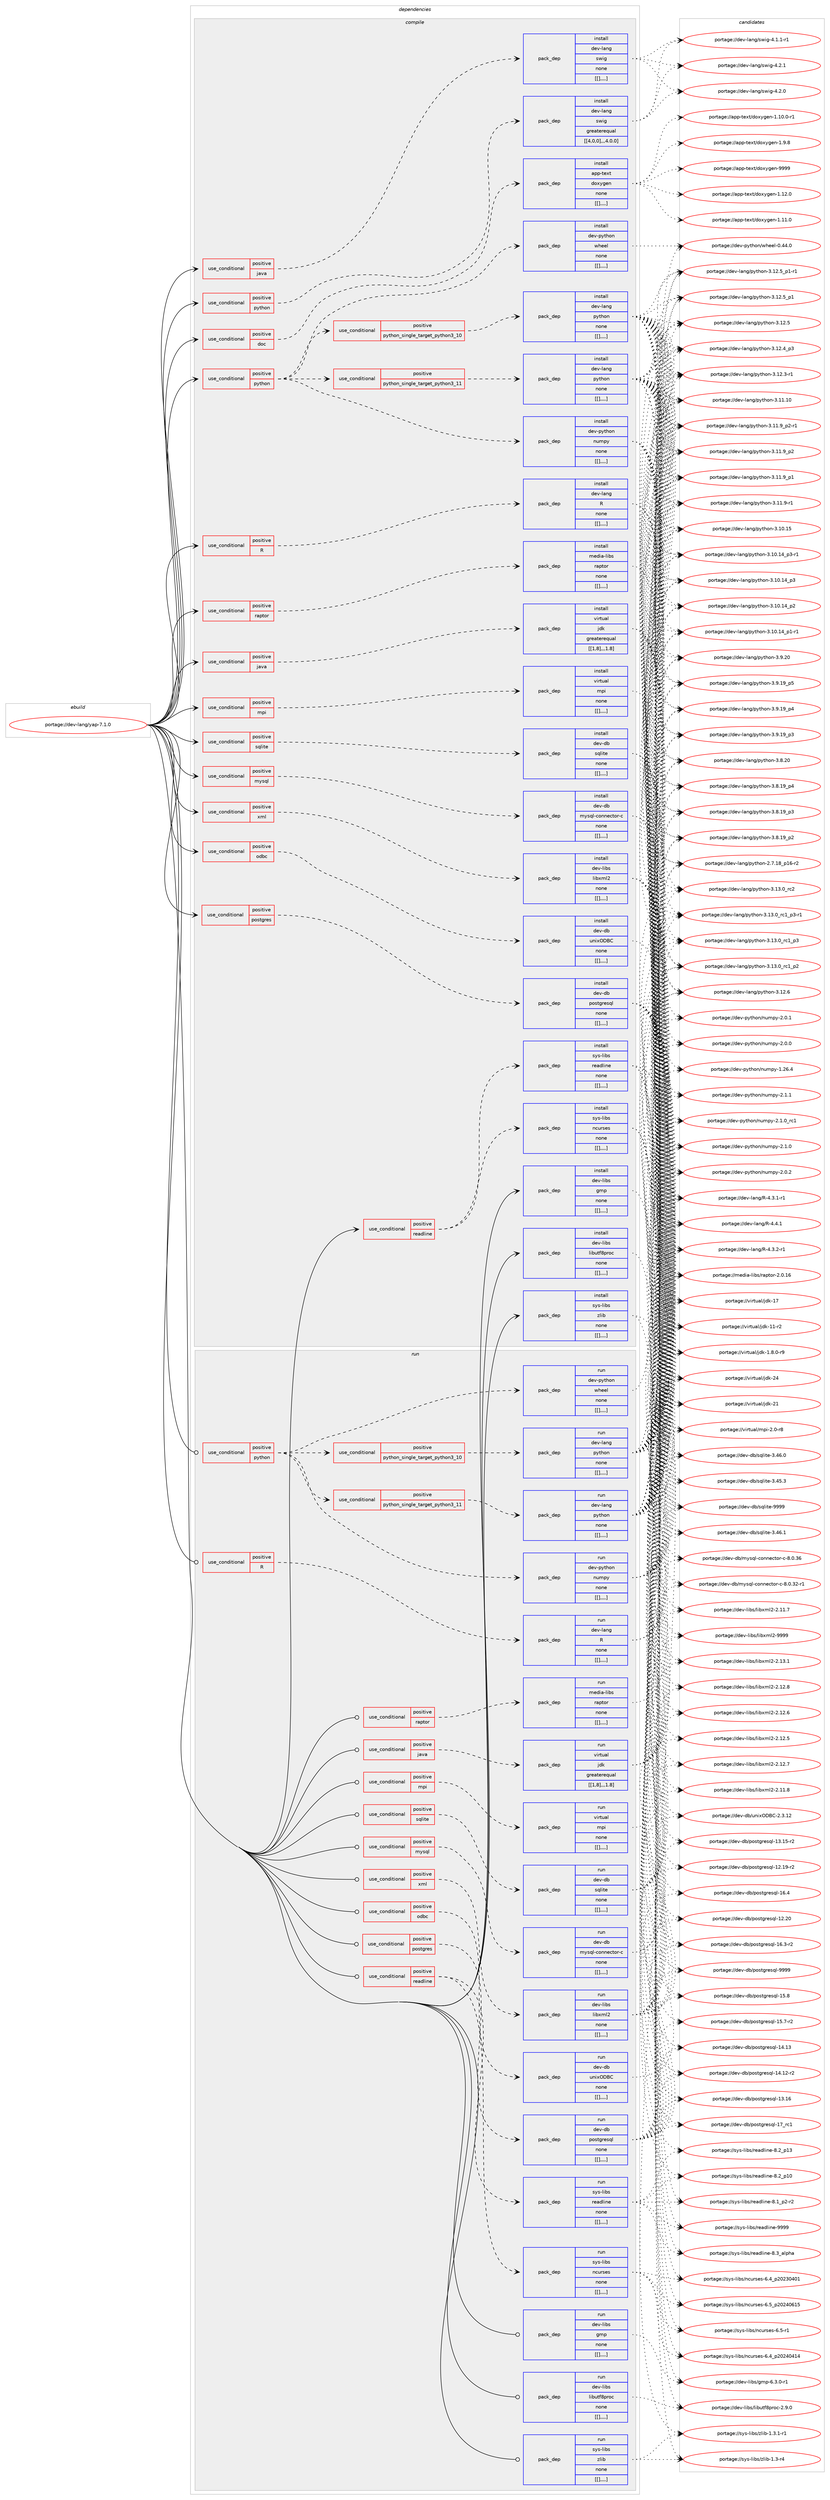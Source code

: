digraph prolog {

# *************
# Graph options
# *************

newrank=true;
concentrate=true;
compound=true;
graph [rankdir=LR,fontname=Helvetica,fontsize=10,ranksep=1.5];#, ranksep=2.5, nodesep=0.2];
edge  [arrowhead=vee];
node  [fontname=Helvetica,fontsize=10];

# **********
# The ebuild
# **********

subgraph cluster_leftcol {
color=gray;
label=<<i>ebuild</i>>;
id [label="portage://dev-lang/yap-7.1.0", color=red, width=4, href="../dev-lang/yap-7.1.0.svg"];
}

# ****************
# The dependencies
# ****************

subgraph cluster_midcol {
color=gray;
label=<<i>dependencies</i>>;
subgraph cluster_compile {
fillcolor="#eeeeee";
style=filled;
label=<<i>compile</i>>;
subgraph cond25757 {
dependency106124 [label=<<TABLE BORDER="0" CELLBORDER="1" CELLSPACING="0" CELLPADDING="4"><TR><TD ROWSPAN="3" CELLPADDING="10">use_conditional</TD></TR><TR><TD>positive</TD></TR><TR><TD>R</TD></TR></TABLE>>, shape=none, color=red];
subgraph pack79249 {
dependency106125 [label=<<TABLE BORDER="0" CELLBORDER="1" CELLSPACING="0" CELLPADDING="4" WIDTH="220"><TR><TD ROWSPAN="6" CELLPADDING="30">pack_dep</TD></TR><TR><TD WIDTH="110">install</TD></TR><TR><TD>dev-lang</TD></TR><TR><TD>R</TD></TR><TR><TD>none</TD></TR><TR><TD>[[],,,,]</TD></TR></TABLE>>, shape=none, color=blue];
}
dependency106124:e -> dependency106125:w [weight=20,style="dashed",arrowhead="vee"];
}
id:e -> dependency106124:w [weight=20,style="solid",arrowhead="vee"];
subgraph cond25758 {
dependency106126 [label=<<TABLE BORDER="0" CELLBORDER="1" CELLSPACING="0" CELLPADDING="4"><TR><TD ROWSPAN="3" CELLPADDING="10">use_conditional</TD></TR><TR><TD>positive</TD></TR><TR><TD>doc</TD></TR></TABLE>>, shape=none, color=red];
subgraph pack79250 {
dependency106127 [label=<<TABLE BORDER="0" CELLBORDER="1" CELLSPACING="0" CELLPADDING="4" WIDTH="220"><TR><TD ROWSPAN="6" CELLPADDING="30">pack_dep</TD></TR><TR><TD WIDTH="110">install</TD></TR><TR><TD>app-text</TD></TR><TR><TD>doxygen</TD></TR><TR><TD>none</TD></TR><TR><TD>[[],,,,]</TD></TR></TABLE>>, shape=none, color=blue];
}
dependency106126:e -> dependency106127:w [weight=20,style="dashed",arrowhead="vee"];
}
id:e -> dependency106126:w [weight=20,style="solid",arrowhead="vee"];
subgraph cond25759 {
dependency106128 [label=<<TABLE BORDER="0" CELLBORDER="1" CELLSPACING="0" CELLPADDING="4"><TR><TD ROWSPAN="3" CELLPADDING="10">use_conditional</TD></TR><TR><TD>positive</TD></TR><TR><TD>java</TD></TR></TABLE>>, shape=none, color=red];
subgraph pack79251 {
dependency106129 [label=<<TABLE BORDER="0" CELLBORDER="1" CELLSPACING="0" CELLPADDING="4" WIDTH="220"><TR><TD ROWSPAN="6" CELLPADDING="30">pack_dep</TD></TR><TR><TD WIDTH="110">install</TD></TR><TR><TD>dev-lang</TD></TR><TR><TD>swig</TD></TR><TR><TD>none</TD></TR><TR><TD>[[],,,,]</TD></TR></TABLE>>, shape=none, color=blue];
}
dependency106128:e -> dependency106129:w [weight=20,style="dashed",arrowhead="vee"];
}
id:e -> dependency106128:w [weight=20,style="solid",arrowhead="vee"];
subgraph cond25760 {
dependency106130 [label=<<TABLE BORDER="0" CELLBORDER="1" CELLSPACING="0" CELLPADDING="4"><TR><TD ROWSPAN="3" CELLPADDING="10">use_conditional</TD></TR><TR><TD>positive</TD></TR><TR><TD>java</TD></TR></TABLE>>, shape=none, color=red];
subgraph pack79252 {
dependency106131 [label=<<TABLE BORDER="0" CELLBORDER="1" CELLSPACING="0" CELLPADDING="4" WIDTH="220"><TR><TD ROWSPAN="6" CELLPADDING="30">pack_dep</TD></TR><TR><TD WIDTH="110">install</TD></TR><TR><TD>virtual</TD></TR><TR><TD>jdk</TD></TR><TR><TD>greaterequal</TD></TR><TR><TD>[[1,8],,,1.8]</TD></TR></TABLE>>, shape=none, color=blue];
}
dependency106130:e -> dependency106131:w [weight=20,style="dashed",arrowhead="vee"];
}
id:e -> dependency106130:w [weight=20,style="solid",arrowhead="vee"];
subgraph cond25761 {
dependency106132 [label=<<TABLE BORDER="0" CELLBORDER="1" CELLSPACING="0" CELLPADDING="4"><TR><TD ROWSPAN="3" CELLPADDING="10">use_conditional</TD></TR><TR><TD>positive</TD></TR><TR><TD>mpi</TD></TR></TABLE>>, shape=none, color=red];
subgraph pack79253 {
dependency106133 [label=<<TABLE BORDER="0" CELLBORDER="1" CELLSPACING="0" CELLPADDING="4" WIDTH="220"><TR><TD ROWSPAN="6" CELLPADDING="30">pack_dep</TD></TR><TR><TD WIDTH="110">install</TD></TR><TR><TD>virtual</TD></TR><TR><TD>mpi</TD></TR><TR><TD>none</TD></TR><TR><TD>[[],,,,]</TD></TR></TABLE>>, shape=none, color=blue];
}
dependency106132:e -> dependency106133:w [weight=20,style="dashed",arrowhead="vee"];
}
id:e -> dependency106132:w [weight=20,style="solid",arrowhead="vee"];
subgraph cond25762 {
dependency106134 [label=<<TABLE BORDER="0" CELLBORDER="1" CELLSPACING="0" CELLPADDING="4"><TR><TD ROWSPAN="3" CELLPADDING="10">use_conditional</TD></TR><TR><TD>positive</TD></TR><TR><TD>mysql</TD></TR></TABLE>>, shape=none, color=red];
subgraph pack79254 {
dependency106135 [label=<<TABLE BORDER="0" CELLBORDER="1" CELLSPACING="0" CELLPADDING="4" WIDTH="220"><TR><TD ROWSPAN="6" CELLPADDING="30">pack_dep</TD></TR><TR><TD WIDTH="110">install</TD></TR><TR><TD>dev-db</TD></TR><TR><TD>mysql-connector-c</TD></TR><TR><TD>none</TD></TR><TR><TD>[[],,,,]</TD></TR></TABLE>>, shape=none, color=blue];
}
dependency106134:e -> dependency106135:w [weight=20,style="dashed",arrowhead="vee"];
}
id:e -> dependency106134:w [weight=20,style="solid",arrowhead="vee"];
subgraph cond25763 {
dependency106136 [label=<<TABLE BORDER="0" CELLBORDER="1" CELLSPACING="0" CELLPADDING="4"><TR><TD ROWSPAN="3" CELLPADDING="10">use_conditional</TD></TR><TR><TD>positive</TD></TR><TR><TD>odbc</TD></TR></TABLE>>, shape=none, color=red];
subgraph pack79255 {
dependency106137 [label=<<TABLE BORDER="0" CELLBORDER="1" CELLSPACING="0" CELLPADDING="4" WIDTH="220"><TR><TD ROWSPAN="6" CELLPADDING="30">pack_dep</TD></TR><TR><TD WIDTH="110">install</TD></TR><TR><TD>dev-db</TD></TR><TR><TD>unixODBC</TD></TR><TR><TD>none</TD></TR><TR><TD>[[],,,,]</TD></TR></TABLE>>, shape=none, color=blue];
}
dependency106136:e -> dependency106137:w [weight=20,style="dashed",arrowhead="vee"];
}
id:e -> dependency106136:w [weight=20,style="solid",arrowhead="vee"];
subgraph cond25764 {
dependency106138 [label=<<TABLE BORDER="0" CELLBORDER="1" CELLSPACING="0" CELLPADDING="4"><TR><TD ROWSPAN="3" CELLPADDING="10">use_conditional</TD></TR><TR><TD>positive</TD></TR><TR><TD>postgres</TD></TR></TABLE>>, shape=none, color=red];
subgraph pack79256 {
dependency106139 [label=<<TABLE BORDER="0" CELLBORDER="1" CELLSPACING="0" CELLPADDING="4" WIDTH="220"><TR><TD ROWSPAN="6" CELLPADDING="30">pack_dep</TD></TR><TR><TD WIDTH="110">install</TD></TR><TR><TD>dev-db</TD></TR><TR><TD>postgresql</TD></TR><TR><TD>none</TD></TR><TR><TD>[[],,,,]</TD></TR></TABLE>>, shape=none, color=blue];
}
dependency106138:e -> dependency106139:w [weight=20,style="dashed",arrowhead="vee"];
}
id:e -> dependency106138:w [weight=20,style="solid",arrowhead="vee"];
subgraph cond25765 {
dependency106140 [label=<<TABLE BORDER="0" CELLBORDER="1" CELLSPACING="0" CELLPADDING="4"><TR><TD ROWSPAN="3" CELLPADDING="10">use_conditional</TD></TR><TR><TD>positive</TD></TR><TR><TD>python</TD></TR></TABLE>>, shape=none, color=red];
subgraph cond25766 {
dependency106141 [label=<<TABLE BORDER="0" CELLBORDER="1" CELLSPACING="0" CELLPADDING="4"><TR><TD ROWSPAN="3" CELLPADDING="10">use_conditional</TD></TR><TR><TD>positive</TD></TR><TR><TD>python_single_target_python3_10</TD></TR></TABLE>>, shape=none, color=red];
subgraph pack79257 {
dependency106142 [label=<<TABLE BORDER="0" CELLBORDER="1" CELLSPACING="0" CELLPADDING="4" WIDTH="220"><TR><TD ROWSPAN="6" CELLPADDING="30">pack_dep</TD></TR><TR><TD WIDTH="110">install</TD></TR><TR><TD>dev-lang</TD></TR><TR><TD>python</TD></TR><TR><TD>none</TD></TR><TR><TD>[[],,,,]</TD></TR></TABLE>>, shape=none, color=blue];
}
dependency106141:e -> dependency106142:w [weight=20,style="dashed",arrowhead="vee"];
}
dependency106140:e -> dependency106141:w [weight=20,style="dashed",arrowhead="vee"];
subgraph cond25767 {
dependency106143 [label=<<TABLE BORDER="0" CELLBORDER="1" CELLSPACING="0" CELLPADDING="4"><TR><TD ROWSPAN="3" CELLPADDING="10">use_conditional</TD></TR><TR><TD>positive</TD></TR><TR><TD>python_single_target_python3_11</TD></TR></TABLE>>, shape=none, color=red];
subgraph pack79258 {
dependency106144 [label=<<TABLE BORDER="0" CELLBORDER="1" CELLSPACING="0" CELLPADDING="4" WIDTH="220"><TR><TD ROWSPAN="6" CELLPADDING="30">pack_dep</TD></TR><TR><TD WIDTH="110">install</TD></TR><TR><TD>dev-lang</TD></TR><TR><TD>python</TD></TR><TR><TD>none</TD></TR><TR><TD>[[],,,,]</TD></TR></TABLE>>, shape=none, color=blue];
}
dependency106143:e -> dependency106144:w [weight=20,style="dashed",arrowhead="vee"];
}
dependency106140:e -> dependency106143:w [weight=20,style="dashed",arrowhead="vee"];
subgraph pack79259 {
dependency106145 [label=<<TABLE BORDER="0" CELLBORDER="1" CELLSPACING="0" CELLPADDING="4" WIDTH="220"><TR><TD ROWSPAN="6" CELLPADDING="30">pack_dep</TD></TR><TR><TD WIDTH="110">install</TD></TR><TR><TD>dev-python</TD></TR><TR><TD>wheel</TD></TR><TR><TD>none</TD></TR><TR><TD>[[],,,,]</TD></TR></TABLE>>, shape=none, color=blue];
}
dependency106140:e -> dependency106145:w [weight=20,style="dashed",arrowhead="vee"];
subgraph pack79260 {
dependency106146 [label=<<TABLE BORDER="0" CELLBORDER="1" CELLSPACING="0" CELLPADDING="4" WIDTH="220"><TR><TD ROWSPAN="6" CELLPADDING="30">pack_dep</TD></TR><TR><TD WIDTH="110">install</TD></TR><TR><TD>dev-python</TD></TR><TR><TD>numpy</TD></TR><TR><TD>none</TD></TR><TR><TD>[[],,,,]</TD></TR></TABLE>>, shape=none, color=blue];
}
dependency106140:e -> dependency106146:w [weight=20,style="dashed",arrowhead="vee"];
}
id:e -> dependency106140:w [weight=20,style="solid",arrowhead="vee"];
subgraph cond25768 {
dependency106147 [label=<<TABLE BORDER="0" CELLBORDER="1" CELLSPACING="0" CELLPADDING="4"><TR><TD ROWSPAN="3" CELLPADDING="10">use_conditional</TD></TR><TR><TD>positive</TD></TR><TR><TD>python</TD></TR></TABLE>>, shape=none, color=red];
subgraph pack79261 {
dependency106148 [label=<<TABLE BORDER="0" CELLBORDER="1" CELLSPACING="0" CELLPADDING="4" WIDTH="220"><TR><TD ROWSPAN="6" CELLPADDING="30">pack_dep</TD></TR><TR><TD WIDTH="110">install</TD></TR><TR><TD>dev-lang</TD></TR><TR><TD>swig</TD></TR><TR><TD>greaterequal</TD></TR><TR><TD>[[4,0,0],,,4.0.0]</TD></TR></TABLE>>, shape=none, color=blue];
}
dependency106147:e -> dependency106148:w [weight=20,style="dashed",arrowhead="vee"];
}
id:e -> dependency106147:w [weight=20,style="solid",arrowhead="vee"];
subgraph cond25769 {
dependency106149 [label=<<TABLE BORDER="0" CELLBORDER="1" CELLSPACING="0" CELLPADDING="4"><TR><TD ROWSPAN="3" CELLPADDING="10">use_conditional</TD></TR><TR><TD>positive</TD></TR><TR><TD>raptor</TD></TR></TABLE>>, shape=none, color=red];
subgraph pack79262 {
dependency106150 [label=<<TABLE BORDER="0" CELLBORDER="1" CELLSPACING="0" CELLPADDING="4" WIDTH="220"><TR><TD ROWSPAN="6" CELLPADDING="30">pack_dep</TD></TR><TR><TD WIDTH="110">install</TD></TR><TR><TD>media-libs</TD></TR><TR><TD>raptor</TD></TR><TR><TD>none</TD></TR><TR><TD>[[],,,,]</TD></TR></TABLE>>, shape=none, color=blue];
}
dependency106149:e -> dependency106150:w [weight=20,style="dashed",arrowhead="vee"];
}
id:e -> dependency106149:w [weight=20,style="solid",arrowhead="vee"];
subgraph cond25770 {
dependency106151 [label=<<TABLE BORDER="0" CELLBORDER="1" CELLSPACING="0" CELLPADDING="4"><TR><TD ROWSPAN="3" CELLPADDING="10">use_conditional</TD></TR><TR><TD>positive</TD></TR><TR><TD>readline</TD></TR></TABLE>>, shape=none, color=red];
subgraph pack79263 {
dependency106152 [label=<<TABLE BORDER="0" CELLBORDER="1" CELLSPACING="0" CELLPADDING="4" WIDTH="220"><TR><TD ROWSPAN="6" CELLPADDING="30">pack_dep</TD></TR><TR><TD WIDTH="110">install</TD></TR><TR><TD>sys-libs</TD></TR><TR><TD>readline</TD></TR><TR><TD>none</TD></TR><TR><TD>[[],,,,]</TD></TR></TABLE>>, shape=none, color=blue];
}
dependency106151:e -> dependency106152:w [weight=20,style="dashed",arrowhead="vee"];
subgraph pack79264 {
dependency106153 [label=<<TABLE BORDER="0" CELLBORDER="1" CELLSPACING="0" CELLPADDING="4" WIDTH="220"><TR><TD ROWSPAN="6" CELLPADDING="30">pack_dep</TD></TR><TR><TD WIDTH="110">install</TD></TR><TR><TD>sys-libs</TD></TR><TR><TD>ncurses</TD></TR><TR><TD>none</TD></TR><TR><TD>[[],,,,]</TD></TR></TABLE>>, shape=none, color=blue];
}
dependency106151:e -> dependency106153:w [weight=20,style="dashed",arrowhead="vee"];
}
id:e -> dependency106151:w [weight=20,style="solid",arrowhead="vee"];
subgraph cond25771 {
dependency106154 [label=<<TABLE BORDER="0" CELLBORDER="1" CELLSPACING="0" CELLPADDING="4"><TR><TD ROWSPAN="3" CELLPADDING="10">use_conditional</TD></TR><TR><TD>positive</TD></TR><TR><TD>sqlite</TD></TR></TABLE>>, shape=none, color=red];
subgraph pack79265 {
dependency106155 [label=<<TABLE BORDER="0" CELLBORDER="1" CELLSPACING="0" CELLPADDING="4" WIDTH="220"><TR><TD ROWSPAN="6" CELLPADDING="30">pack_dep</TD></TR><TR><TD WIDTH="110">install</TD></TR><TR><TD>dev-db</TD></TR><TR><TD>sqlite</TD></TR><TR><TD>none</TD></TR><TR><TD>[[],,,,]</TD></TR></TABLE>>, shape=none, color=blue];
}
dependency106154:e -> dependency106155:w [weight=20,style="dashed",arrowhead="vee"];
}
id:e -> dependency106154:w [weight=20,style="solid",arrowhead="vee"];
subgraph cond25772 {
dependency106156 [label=<<TABLE BORDER="0" CELLBORDER="1" CELLSPACING="0" CELLPADDING="4"><TR><TD ROWSPAN="3" CELLPADDING="10">use_conditional</TD></TR><TR><TD>positive</TD></TR><TR><TD>xml</TD></TR></TABLE>>, shape=none, color=red];
subgraph pack79266 {
dependency106157 [label=<<TABLE BORDER="0" CELLBORDER="1" CELLSPACING="0" CELLPADDING="4" WIDTH="220"><TR><TD ROWSPAN="6" CELLPADDING="30">pack_dep</TD></TR><TR><TD WIDTH="110">install</TD></TR><TR><TD>dev-libs</TD></TR><TR><TD>libxml2</TD></TR><TR><TD>none</TD></TR><TR><TD>[[],,,,]</TD></TR></TABLE>>, shape=none, color=blue];
}
dependency106156:e -> dependency106157:w [weight=20,style="dashed",arrowhead="vee"];
}
id:e -> dependency106156:w [weight=20,style="solid",arrowhead="vee"];
subgraph pack79267 {
dependency106158 [label=<<TABLE BORDER="0" CELLBORDER="1" CELLSPACING="0" CELLPADDING="4" WIDTH="220"><TR><TD ROWSPAN="6" CELLPADDING="30">pack_dep</TD></TR><TR><TD WIDTH="110">install</TD></TR><TR><TD>dev-libs</TD></TR><TR><TD>gmp</TD></TR><TR><TD>none</TD></TR><TR><TD>[[],,,,]</TD></TR></TABLE>>, shape=none, color=blue];
}
id:e -> dependency106158:w [weight=20,style="solid",arrowhead="vee"];
subgraph pack79268 {
dependency106159 [label=<<TABLE BORDER="0" CELLBORDER="1" CELLSPACING="0" CELLPADDING="4" WIDTH="220"><TR><TD ROWSPAN="6" CELLPADDING="30">pack_dep</TD></TR><TR><TD WIDTH="110">install</TD></TR><TR><TD>dev-libs</TD></TR><TR><TD>libutf8proc</TD></TR><TR><TD>none</TD></TR><TR><TD>[[],,,,]</TD></TR></TABLE>>, shape=none, color=blue];
}
id:e -> dependency106159:w [weight=20,style="solid",arrowhead="vee"];
subgraph pack79269 {
dependency106160 [label=<<TABLE BORDER="0" CELLBORDER="1" CELLSPACING="0" CELLPADDING="4" WIDTH="220"><TR><TD ROWSPAN="6" CELLPADDING="30">pack_dep</TD></TR><TR><TD WIDTH="110">install</TD></TR><TR><TD>sys-libs</TD></TR><TR><TD>zlib</TD></TR><TR><TD>none</TD></TR><TR><TD>[[],,,,]</TD></TR></TABLE>>, shape=none, color=blue];
}
id:e -> dependency106160:w [weight=20,style="solid",arrowhead="vee"];
}
subgraph cluster_compileandrun {
fillcolor="#eeeeee";
style=filled;
label=<<i>compile and run</i>>;
}
subgraph cluster_run {
fillcolor="#eeeeee";
style=filled;
label=<<i>run</i>>;
subgraph cond25773 {
dependency106161 [label=<<TABLE BORDER="0" CELLBORDER="1" CELLSPACING="0" CELLPADDING="4"><TR><TD ROWSPAN="3" CELLPADDING="10">use_conditional</TD></TR><TR><TD>positive</TD></TR><TR><TD>R</TD></TR></TABLE>>, shape=none, color=red];
subgraph pack79270 {
dependency106162 [label=<<TABLE BORDER="0" CELLBORDER="1" CELLSPACING="0" CELLPADDING="4" WIDTH="220"><TR><TD ROWSPAN="6" CELLPADDING="30">pack_dep</TD></TR><TR><TD WIDTH="110">run</TD></TR><TR><TD>dev-lang</TD></TR><TR><TD>R</TD></TR><TR><TD>none</TD></TR><TR><TD>[[],,,,]</TD></TR></TABLE>>, shape=none, color=blue];
}
dependency106161:e -> dependency106162:w [weight=20,style="dashed",arrowhead="vee"];
}
id:e -> dependency106161:w [weight=20,style="solid",arrowhead="odot"];
subgraph cond25774 {
dependency106163 [label=<<TABLE BORDER="0" CELLBORDER="1" CELLSPACING="0" CELLPADDING="4"><TR><TD ROWSPAN="3" CELLPADDING="10">use_conditional</TD></TR><TR><TD>positive</TD></TR><TR><TD>java</TD></TR></TABLE>>, shape=none, color=red];
subgraph pack79271 {
dependency106164 [label=<<TABLE BORDER="0" CELLBORDER="1" CELLSPACING="0" CELLPADDING="4" WIDTH="220"><TR><TD ROWSPAN="6" CELLPADDING="30">pack_dep</TD></TR><TR><TD WIDTH="110">run</TD></TR><TR><TD>virtual</TD></TR><TR><TD>jdk</TD></TR><TR><TD>greaterequal</TD></TR><TR><TD>[[1,8],,,1.8]</TD></TR></TABLE>>, shape=none, color=blue];
}
dependency106163:e -> dependency106164:w [weight=20,style="dashed",arrowhead="vee"];
}
id:e -> dependency106163:w [weight=20,style="solid",arrowhead="odot"];
subgraph cond25775 {
dependency106165 [label=<<TABLE BORDER="0" CELLBORDER="1" CELLSPACING="0" CELLPADDING="4"><TR><TD ROWSPAN="3" CELLPADDING="10">use_conditional</TD></TR><TR><TD>positive</TD></TR><TR><TD>mpi</TD></TR></TABLE>>, shape=none, color=red];
subgraph pack79272 {
dependency106166 [label=<<TABLE BORDER="0" CELLBORDER="1" CELLSPACING="0" CELLPADDING="4" WIDTH="220"><TR><TD ROWSPAN="6" CELLPADDING="30">pack_dep</TD></TR><TR><TD WIDTH="110">run</TD></TR><TR><TD>virtual</TD></TR><TR><TD>mpi</TD></TR><TR><TD>none</TD></TR><TR><TD>[[],,,,]</TD></TR></TABLE>>, shape=none, color=blue];
}
dependency106165:e -> dependency106166:w [weight=20,style="dashed",arrowhead="vee"];
}
id:e -> dependency106165:w [weight=20,style="solid",arrowhead="odot"];
subgraph cond25776 {
dependency106167 [label=<<TABLE BORDER="0" CELLBORDER="1" CELLSPACING="0" CELLPADDING="4"><TR><TD ROWSPAN="3" CELLPADDING="10">use_conditional</TD></TR><TR><TD>positive</TD></TR><TR><TD>mysql</TD></TR></TABLE>>, shape=none, color=red];
subgraph pack79273 {
dependency106168 [label=<<TABLE BORDER="0" CELLBORDER="1" CELLSPACING="0" CELLPADDING="4" WIDTH="220"><TR><TD ROWSPAN="6" CELLPADDING="30">pack_dep</TD></TR><TR><TD WIDTH="110">run</TD></TR><TR><TD>dev-db</TD></TR><TR><TD>mysql-connector-c</TD></TR><TR><TD>none</TD></TR><TR><TD>[[],,,,]</TD></TR></TABLE>>, shape=none, color=blue];
}
dependency106167:e -> dependency106168:w [weight=20,style="dashed",arrowhead="vee"];
}
id:e -> dependency106167:w [weight=20,style="solid",arrowhead="odot"];
subgraph cond25777 {
dependency106169 [label=<<TABLE BORDER="0" CELLBORDER="1" CELLSPACING="0" CELLPADDING="4"><TR><TD ROWSPAN="3" CELLPADDING="10">use_conditional</TD></TR><TR><TD>positive</TD></TR><TR><TD>odbc</TD></TR></TABLE>>, shape=none, color=red];
subgraph pack79274 {
dependency106170 [label=<<TABLE BORDER="0" CELLBORDER="1" CELLSPACING="0" CELLPADDING="4" WIDTH="220"><TR><TD ROWSPAN="6" CELLPADDING="30">pack_dep</TD></TR><TR><TD WIDTH="110">run</TD></TR><TR><TD>dev-db</TD></TR><TR><TD>unixODBC</TD></TR><TR><TD>none</TD></TR><TR><TD>[[],,,,]</TD></TR></TABLE>>, shape=none, color=blue];
}
dependency106169:e -> dependency106170:w [weight=20,style="dashed",arrowhead="vee"];
}
id:e -> dependency106169:w [weight=20,style="solid",arrowhead="odot"];
subgraph cond25778 {
dependency106171 [label=<<TABLE BORDER="0" CELLBORDER="1" CELLSPACING="0" CELLPADDING="4"><TR><TD ROWSPAN="3" CELLPADDING="10">use_conditional</TD></TR><TR><TD>positive</TD></TR><TR><TD>postgres</TD></TR></TABLE>>, shape=none, color=red];
subgraph pack79275 {
dependency106172 [label=<<TABLE BORDER="0" CELLBORDER="1" CELLSPACING="0" CELLPADDING="4" WIDTH="220"><TR><TD ROWSPAN="6" CELLPADDING="30">pack_dep</TD></TR><TR><TD WIDTH="110">run</TD></TR><TR><TD>dev-db</TD></TR><TR><TD>postgresql</TD></TR><TR><TD>none</TD></TR><TR><TD>[[],,,,]</TD></TR></TABLE>>, shape=none, color=blue];
}
dependency106171:e -> dependency106172:w [weight=20,style="dashed",arrowhead="vee"];
}
id:e -> dependency106171:w [weight=20,style="solid",arrowhead="odot"];
subgraph cond25779 {
dependency106173 [label=<<TABLE BORDER="0" CELLBORDER="1" CELLSPACING="0" CELLPADDING="4"><TR><TD ROWSPAN="3" CELLPADDING="10">use_conditional</TD></TR><TR><TD>positive</TD></TR><TR><TD>python</TD></TR></TABLE>>, shape=none, color=red];
subgraph cond25780 {
dependency106174 [label=<<TABLE BORDER="0" CELLBORDER="1" CELLSPACING="0" CELLPADDING="4"><TR><TD ROWSPAN="3" CELLPADDING="10">use_conditional</TD></TR><TR><TD>positive</TD></TR><TR><TD>python_single_target_python3_10</TD></TR></TABLE>>, shape=none, color=red];
subgraph pack79276 {
dependency106175 [label=<<TABLE BORDER="0" CELLBORDER="1" CELLSPACING="0" CELLPADDING="4" WIDTH="220"><TR><TD ROWSPAN="6" CELLPADDING="30">pack_dep</TD></TR><TR><TD WIDTH="110">run</TD></TR><TR><TD>dev-lang</TD></TR><TR><TD>python</TD></TR><TR><TD>none</TD></TR><TR><TD>[[],,,,]</TD></TR></TABLE>>, shape=none, color=blue];
}
dependency106174:e -> dependency106175:w [weight=20,style="dashed",arrowhead="vee"];
}
dependency106173:e -> dependency106174:w [weight=20,style="dashed",arrowhead="vee"];
subgraph cond25781 {
dependency106176 [label=<<TABLE BORDER="0" CELLBORDER="1" CELLSPACING="0" CELLPADDING="4"><TR><TD ROWSPAN="3" CELLPADDING="10">use_conditional</TD></TR><TR><TD>positive</TD></TR><TR><TD>python_single_target_python3_11</TD></TR></TABLE>>, shape=none, color=red];
subgraph pack79277 {
dependency106177 [label=<<TABLE BORDER="0" CELLBORDER="1" CELLSPACING="0" CELLPADDING="4" WIDTH="220"><TR><TD ROWSPAN="6" CELLPADDING="30">pack_dep</TD></TR><TR><TD WIDTH="110">run</TD></TR><TR><TD>dev-lang</TD></TR><TR><TD>python</TD></TR><TR><TD>none</TD></TR><TR><TD>[[],,,,]</TD></TR></TABLE>>, shape=none, color=blue];
}
dependency106176:e -> dependency106177:w [weight=20,style="dashed",arrowhead="vee"];
}
dependency106173:e -> dependency106176:w [weight=20,style="dashed",arrowhead="vee"];
subgraph pack79278 {
dependency106178 [label=<<TABLE BORDER="0" CELLBORDER="1" CELLSPACING="0" CELLPADDING="4" WIDTH="220"><TR><TD ROWSPAN="6" CELLPADDING="30">pack_dep</TD></TR><TR><TD WIDTH="110">run</TD></TR><TR><TD>dev-python</TD></TR><TR><TD>wheel</TD></TR><TR><TD>none</TD></TR><TR><TD>[[],,,,]</TD></TR></TABLE>>, shape=none, color=blue];
}
dependency106173:e -> dependency106178:w [weight=20,style="dashed",arrowhead="vee"];
subgraph pack79279 {
dependency106179 [label=<<TABLE BORDER="0" CELLBORDER="1" CELLSPACING="0" CELLPADDING="4" WIDTH="220"><TR><TD ROWSPAN="6" CELLPADDING="30">pack_dep</TD></TR><TR><TD WIDTH="110">run</TD></TR><TR><TD>dev-python</TD></TR><TR><TD>numpy</TD></TR><TR><TD>none</TD></TR><TR><TD>[[],,,,]</TD></TR></TABLE>>, shape=none, color=blue];
}
dependency106173:e -> dependency106179:w [weight=20,style="dashed",arrowhead="vee"];
}
id:e -> dependency106173:w [weight=20,style="solid",arrowhead="odot"];
subgraph cond25782 {
dependency106180 [label=<<TABLE BORDER="0" CELLBORDER="1" CELLSPACING="0" CELLPADDING="4"><TR><TD ROWSPAN="3" CELLPADDING="10">use_conditional</TD></TR><TR><TD>positive</TD></TR><TR><TD>raptor</TD></TR></TABLE>>, shape=none, color=red];
subgraph pack79280 {
dependency106181 [label=<<TABLE BORDER="0" CELLBORDER="1" CELLSPACING="0" CELLPADDING="4" WIDTH="220"><TR><TD ROWSPAN="6" CELLPADDING="30">pack_dep</TD></TR><TR><TD WIDTH="110">run</TD></TR><TR><TD>media-libs</TD></TR><TR><TD>raptor</TD></TR><TR><TD>none</TD></TR><TR><TD>[[],,,,]</TD></TR></TABLE>>, shape=none, color=blue];
}
dependency106180:e -> dependency106181:w [weight=20,style="dashed",arrowhead="vee"];
}
id:e -> dependency106180:w [weight=20,style="solid",arrowhead="odot"];
subgraph cond25783 {
dependency106182 [label=<<TABLE BORDER="0" CELLBORDER="1" CELLSPACING="0" CELLPADDING="4"><TR><TD ROWSPAN="3" CELLPADDING="10">use_conditional</TD></TR><TR><TD>positive</TD></TR><TR><TD>readline</TD></TR></TABLE>>, shape=none, color=red];
subgraph pack79281 {
dependency106183 [label=<<TABLE BORDER="0" CELLBORDER="1" CELLSPACING="0" CELLPADDING="4" WIDTH="220"><TR><TD ROWSPAN="6" CELLPADDING="30">pack_dep</TD></TR><TR><TD WIDTH="110">run</TD></TR><TR><TD>sys-libs</TD></TR><TR><TD>readline</TD></TR><TR><TD>none</TD></TR><TR><TD>[[],,,,]</TD></TR></TABLE>>, shape=none, color=blue];
}
dependency106182:e -> dependency106183:w [weight=20,style="dashed",arrowhead="vee"];
subgraph pack79282 {
dependency106184 [label=<<TABLE BORDER="0" CELLBORDER="1" CELLSPACING="0" CELLPADDING="4" WIDTH="220"><TR><TD ROWSPAN="6" CELLPADDING="30">pack_dep</TD></TR><TR><TD WIDTH="110">run</TD></TR><TR><TD>sys-libs</TD></TR><TR><TD>ncurses</TD></TR><TR><TD>none</TD></TR><TR><TD>[[],,,,]</TD></TR></TABLE>>, shape=none, color=blue];
}
dependency106182:e -> dependency106184:w [weight=20,style="dashed",arrowhead="vee"];
}
id:e -> dependency106182:w [weight=20,style="solid",arrowhead="odot"];
subgraph cond25784 {
dependency106185 [label=<<TABLE BORDER="0" CELLBORDER="1" CELLSPACING="0" CELLPADDING="4"><TR><TD ROWSPAN="3" CELLPADDING="10">use_conditional</TD></TR><TR><TD>positive</TD></TR><TR><TD>sqlite</TD></TR></TABLE>>, shape=none, color=red];
subgraph pack79283 {
dependency106186 [label=<<TABLE BORDER="0" CELLBORDER="1" CELLSPACING="0" CELLPADDING="4" WIDTH="220"><TR><TD ROWSPAN="6" CELLPADDING="30">pack_dep</TD></TR><TR><TD WIDTH="110">run</TD></TR><TR><TD>dev-db</TD></TR><TR><TD>sqlite</TD></TR><TR><TD>none</TD></TR><TR><TD>[[],,,,]</TD></TR></TABLE>>, shape=none, color=blue];
}
dependency106185:e -> dependency106186:w [weight=20,style="dashed",arrowhead="vee"];
}
id:e -> dependency106185:w [weight=20,style="solid",arrowhead="odot"];
subgraph cond25785 {
dependency106187 [label=<<TABLE BORDER="0" CELLBORDER="1" CELLSPACING="0" CELLPADDING="4"><TR><TD ROWSPAN="3" CELLPADDING="10">use_conditional</TD></TR><TR><TD>positive</TD></TR><TR><TD>xml</TD></TR></TABLE>>, shape=none, color=red];
subgraph pack79284 {
dependency106188 [label=<<TABLE BORDER="0" CELLBORDER="1" CELLSPACING="0" CELLPADDING="4" WIDTH="220"><TR><TD ROWSPAN="6" CELLPADDING="30">pack_dep</TD></TR><TR><TD WIDTH="110">run</TD></TR><TR><TD>dev-libs</TD></TR><TR><TD>libxml2</TD></TR><TR><TD>none</TD></TR><TR><TD>[[],,,,]</TD></TR></TABLE>>, shape=none, color=blue];
}
dependency106187:e -> dependency106188:w [weight=20,style="dashed",arrowhead="vee"];
}
id:e -> dependency106187:w [weight=20,style="solid",arrowhead="odot"];
subgraph pack79285 {
dependency106189 [label=<<TABLE BORDER="0" CELLBORDER="1" CELLSPACING="0" CELLPADDING="4" WIDTH="220"><TR><TD ROWSPAN="6" CELLPADDING="30">pack_dep</TD></TR><TR><TD WIDTH="110">run</TD></TR><TR><TD>dev-libs</TD></TR><TR><TD>gmp</TD></TR><TR><TD>none</TD></TR><TR><TD>[[],,,,]</TD></TR></TABLE>>, shape=none, color=blue];
}
id:e -> dependency106189:w [weight=20,style="solid",arrowhead="odot"];
subgraph pack79286 {
dependency106190 [label=<<TABLE BORDER="0" CELLBORDER="1" CELLSPACING="0" CELLPADDING="4" WIDTH="220"><TR><TD ROWSPAN="6" CELLPADDING="30">pack_dep</TD></TR><TR><TD WIDTH="110">run</TD></TR><TR><TD>dev-libs</TD></TR><TR><TD>libutf8proc</TD></TR><TR><TD>none</TD></TR><TR><TD>[[],,,,]</TD></TR></TABLE>>, shape=none, color=blue];
}
id:e -> dependency106190:w [weight=20,style="solid",arrowhead="odot"];
subgraph pack79287 {
dependency106191 [label=<<TABLE BORDER="0" CELLBORDER="1" CELLSPACING="0" CELLPADDING="4" WIDTH="220"><TR><TD ROWSPAN="6" CELLPADDING="30">pack_dep</TD></TR><TR><TD WIDTH="110">run</TD></TR><TR><TD>sys-libs</TD></TR><TR><TD>zlib</TD></TR><TR><TD>none</TD></TR><TR><TD>[[],,,,]</TD></TR></TABLE>>, shape=none, color=blue];
}
id:e -> dependency106191:w [weight=20,style="solid",arrowhead="odot"];
}
}

# **************
# The candidates
# **************

subgraph cluster_choices {
rank=same;
color=gray;
label=<<i>candidates</i>>;

subgraph choice79249 {
color=black;
nodesep=1;
choice10010111845108971101034782455246524649 [label="portage://dev-lang/R-4.4.1", color=red, width=4,href="../dev-lang/R-4.4.1.svg"];
choice100101118451089711010347824552465146504511449 [label="portage://dev-lang/R-4.3.2-r1", color=red, width=4,href="../dev-lang/R-4.3.2-r1.svg"];
choice100101118451089711010347824552465146494511449 [label="portage://dev-lang/R-4.3.1-r1", color=red, width=4,href="../dev-lang/R-4.3.1-r1.svg"];
dependency106125:e -> choice10010111845108971101034782455246524649:w [style=dotted,weight="100"];
dependency106125:e -> choice100101118451089711010347824552465146504511449:w [style=dotted,weight="100"];
dependency106125:e -> choice100101118451089711010347824552465146494511449:w [style=dotted,weight="100"];
}
subgraph choice79250 {
color=black;
nodesep=1;
choice9711211245116101120116471001111201211031011104557575757 [label="portage://app-text/doxygen-9999", color=red, width=4,href="../app-text/doxygen-9999.svg"];
choice97112112451161011201164710011112012110310111045494649504648 [label="portage://app-text/doxygen-1.12.0", color=red, width=4,href="../app-text/doxygen-1.12.0.svg"];
choice97112112451161011201164710011112012110310111045494649494648 [label="portage://app-text/doxygen-1.11.0", color=red, width=4,href="../app-text/doxygen-1.11.0.svg"];
choice971121124511610112011647100111120121103101110454946494846484511449 [label="portage://app-text/doxygen-1.10.0-r1", color=red, width=4,href="../app-text/doxygen-1.10.0-r1.svg"];
choice971121124511610112011647100111120121103101110454946574656 [label="portage://app-text/doxygen-1.9.8", color=red, width=4,href="../app-text/doxygen-1.9.8.svg"];
dependency106127:e -> choice9711211245116101120116471001111201211031011104557575757:w [style=dotted,weight="100"];
dependency106127:e -> choice97112112451161011201164710011112012110310111045494649504648:w [style=dotted,weight="100"];
dependency106127:e -> choice97112112451161011201164710011112012110310111045494649494648:w [style=dotted,weight="100"];
dependency106127:e -> choice971121124511610112011647100111120121103101110454946494846484511449:w [style=dotted,weight="100"];
dependency106127:e -> choice971121124511610112011647100111120121103101110454946574656:w [style=dotted,weight="100"];
}
subgraph choice79251 {
color=black;
nodesep=1;
choice100101118451089711010347115119105103455246504649 [label="portage://dev-lang/swig-4.2.1", color=red, width=4,href="../dev-lang/swig-4.2.1.svg"];
choice100101118451089711010347115119105103455246504648 [label="portage://dev-lang/swig-4.2.0", color=red, width=4,href="../dev-lang/swig-4.2.0.svg"];
choice1001011184510897110103471151191051034552464946494511449 [label="portage://dev-lang/swig-4.1.1-r1", color=red, width=4,href="../dev-lang/swig-4.1.1-r1.svg"];
dependency106129:e -> choice100101118451089711010347115119105103455246504649:w [style=dotted,weight="100"];
dependency106129:e -> choice100101118451089711010347115119105103455246504648:w [style=dotted,weight="100"];
dependency106129:e -> choice1001011184510897110103471151191051034552464946494511449:w [style=dotted,weight="100"];
}
subgraph choice79252 {
color=black;
nodesep=1;
choice1181051141161179710847106100107455052 [label="portage://virtual/jdk-24", color=red, width=4,href="../virtual/jdk-24.svg"];
choice1181051141161179710847106100107455049 [label="portage://virtual/jdk-21", color=red, width=4,href="../virtual/jdk-21.svg"];
choice1181051141161179710847106100107454955 [label="portage://virtual/jdk-17", color=red, width=4,href="../virtual/jdk-17.svg"];
choice11810511411611797108471061001074549494511450 [label="portage://virtual/jdk-11-r2", color=red, width=4,href="../virtual/jdk-11-r2.svg"];
choice11810511411611797108471061001074549465646484511457 [label="portage://virtual/jdk-1.8.0-r9", color=red, width=4,href="../virtual/jdk-1.8.0-r9.svg"];
dependency106131:e -> choice1181051141161179710847106100107455052:w [style=dotted,weight="100"];
dependency106131:e -> choice1181051141161179710847106100107455049:w [style=dotted,weight="100"];
dependency106131:e -> choice1181051141161179710847106100107454955:w [style=dotted,weight="100"];
dependency106131:e -> choice11810511411611797108471061001074549494511450:w [style=dotted,weight="100"];
dependency106131:e -> choice11810511411611797108471061001074549465646484511457:w [style=dotted,weight="100"];
}
subgraph choice79253 {
color=black;
nodesep=1;
choice1181051141161179710847109112105455046484511456 [label="portage://virtual/mpi-2.0-r8", color=red, width=4,href="../virtual/mpi-2.0-r8.svg"];
dependency106133:e -> choice1181051141161179710847109112105455046484511456:w [style=dotted,weight="100"];
}
subgraph choice79254 {
color=black;
nodesep=1;
choice100101118451009847109121115113108459911111011010199116111114459945564648465154 [label="portage://dev-db/mysql-connector-c-8.0.36", color=red, width=4,href="../dev-db/mysql-connector-c-8.0.36.svg"];
choice1001011184510098471091211151131084599111110110101991161111144599455646484651504511449 [label="portage://dev-db/mysql-connector-c-8.0.32-r1", color=red, width=4,href="../dev-db/mysql-connector-c-8.0.32-r1.svg"];
dependency106135:e -> choice100101118451009847109121115113108459911111011010199116111114459945564648465154:w [style=dotted,weight="100"];
dependency106135:e -> choice1001011184510098471091211151131084599111110110101991161111144599455646484651504511449:w [style=dotted,weight="100"];
}
subgraph choice79255 {
color=black;
nodesep=1;
choice1001011184510098471171101051207968666745504651464950 [label="portage://dev-db/unixODBC-2.3.12", color=red, width=4,href="../dev-db/unixODBC-2.3.12.svg"];
dependency106137:e -> choice1001011184510098471171101051207968666745504651464950:w [style=dotted,weight="100"];
}
subgraph choice79256 {
color=black;
nodesep=1;
choice1001011184510098471121111151161031141011151131084557575757 [label="portage://dev-db/postgresql-9999", color=red, width=4,href="../dev-db/postgresql-9999.svg"];
choice100101118451009847112111115116103114101115113108454955951149949 [label="portage://dev-db/postgresql-17_rc1", color=red, width=4,href="../dev-db/postgresql-17_rc1.svg"];
choice1001011184510098471121111151161031141011151131084549544652 [label="portage://dev-db/postgresql-16.4", color=red, width=4,href="../dev-db/postgresql-16.4.svg"];
choice10010111845100984711211111511610311410111511310845495446514511450 [label="portage://dev-db/postgresql-16.3-r2", color=red, width=4,href="../dev-db/postgresql-16.3-r2.svg"];
choice1001011184510098471121111151161031141011151131084549534656 [label="portage://dev-db/postgresql-15.8", color=red, width=4,href="../dev-db/postgresql-15.8.svg"];
choice10010111845100984711211111511610311410111511310845495346554511450 [label="portage://dev-db/postgresql-15.7-r2", color=red, width=4,href="../dev-db/postgresql-15.7-r2.svg"];
choice100101118451009847112111115116103114101115113108454952464951 [label="portage://dev-db/postgresql-14.13", color=red, width=4,href="../dev-db/postgresql-14.13.svg"];
choice1001011184510098471121111151161031141011151131084549524649504511450 [label="portage://dev-db/postgresql-14.12-r2", color=red, width=4,href="../dev-db/postgresql-14.12-r2.svg"];
choice100101118451009847112111115116103114101115113108454951464954 [label="portage://dev-db/postgresql-13.16", color=red, width=4,href="../dev-db/postgresql-13.16.svg"];
choice1001011184510098471121111151161031141011151131084549514649534511450 [label="portage://dev-db/postgresql-13.15-r2", color=red, width=4,href="../dev-db/postgresql-13.15-r2.svg"];
choice100101118451009847112111115116103114101115113108454950465048 [label="portage://dev-db/postgresql-12.20", color=red, width=4,href="../dev-db/postgresql-12.20.svg"];
choice1001011184510098471121111151161031141011151131084549504649574511450 [label="portage://dev-db/postgresql-12.19-r2", color=red, width=4,href="../dev-db/postgresql-12.19-r2.svg"];
dependency106139:e -> choice1001011184510098471121111151161031141011151131084557575757:w [style=dotted,weight="100"];
dependency106139:e -> choice100101118451009847112111115116103114101115113108454955951149949:w [style=dotted,weight="100"];
dependency106139:e -> choice1001011184510098471121111151161031141011151131084549544652:w [style=dotted,weight="100"];
dependency106139:e -> choice10010111845100984711211111511610311410111511310845495446514511450:w [style=dotted,weight="100"];
dependency106139:e -> choice1001011184510098471121111151161031141011151131084549534656:w [style=dotted,weight="100"];
dependency106139:e -> choice10010111845100984711211111511610311410111511310845495346554511450:w [style=dotted,weight="100"];
dependency106139:e -> choice100101118451009847112111115116103114101115113108454952464951:w [style=dotted,weight="100"];
dependency106139:e -> choice1001011184510098471121111151161031141011151131084549524649504511450:w [style=dotted,weight="100"];
dependency106139:e -> choice100101118451009847112111115116103114101115113108454951464954:w [style=dotted,weight="100"];
dependency106139:e -> choice1001011184510098471121111151161031141011151131084549514649534511450:w [style=dotted,weight="100"];
dependency106139:e -> choice100101118451009847112111115116103114101115113108454950465048:w [style=dotted,weight="100"];
dependency106139:e -> choice1001011184510098471121111151161031141011151131084549504649574511450:w [style=dotted,weight="100"];
}
subgraph choice79257 {
color=black;
nodesep=1;
choice10010111845108971101034711212111610411111045514649514648951149950 [label="portage://dev-lang/python-3.13.0_rc2", color=red, width=4,href="../dev-lang/python-3.13.0_rc2.svg"];
choice1001011184510897110103471121211161041111104551464951464895114994995112514511449 [label="portage://dev-lang/python-3.13.0_rc1_p3-r1", color=red, width=4,href="../dev-lang/python-3.13.0_rc1_p3-r1.svg"];
choice100101118451089711010347112121116104111110455146495146489511499499511251 [label="portage://dev-lang/python-3.13.0_rc1_p3", color=red, width=4,href="../dev-lang/python-3.13.0_rc1_p3.svg"];
choice100101118451089711010347112121116104111110455146495146489511499499511250 [label="portage://dev-lang/python-3.13.0_rc1_p2", color=red, width=4,href="../dev-lang/python-3.13.0_rc1_p2.svg"];
choice10010111845108971101034711212111610411111045514649504654 [label="portage://dev-lang/python-3.12.6", color=red, width=4,href="../dev-lang/python-3.12.6.svg"];
choice1001011184510897110103471121211161041111104551464950465395112494511449 [label="portage://dev-lang/python-3.12.5_p1-r1", color=red, width=4,href="../dev-lang/python-3.12.5_p1-r1.svg"];
choice100101118451089711010347112121116104111110455146495046539511249 [label="portage://dev-lang/python-3.12.5_p1", color=red, width=4,href="../dev-lang/python-3.12.5_p1.svg"];
choice10010111845108971101034711212111610411111045514649504653 [label="portage://dev-lang/python-3.12.5", color=red, width=4,href="../dev-lang/python-3.12.5.svg"];
choice100101118451089711010347112121116104111110455146495046529511251 [label="portage://dev-lang/python-3.12.4_p3", color=red, width=4,href="../dev-lang/python-3.12.4_p3.svg"];
choice100101118451089711010347112121116104111110455146495046514511449 [label="portage://dev-lang/python-3.12.3-r1", color=red, width=4,href="../dev-lang/python-3.12.3-r1.svg"];
choice1001011184510897110103471121211161041111104551464949464948 [label="portage://dev-lang/python-3.11.10", color=red, width=4,href="../dev-lang/python-3.11.10.svg"];
choice1001011184510897110103471121211161041111104551464949465795112504511449 [label="portage://dev-lang/python-3.11.9_p2-r1", color=red, width=4,href="../dev-lang/python-3.11.9_p2-r1.svg"];
choice100101118451089711010347112121116104111110455146494946579511250 [label="portage://dev-lang/python-3.11.9_p2", color=red, width=4,href="../dev-lang/python-3.11.9_p2.svg"];
choice100101118451089711010347112121116104111110455146494946579511249 [label="portage://dev-lang/python-3.11.9_p1", color=red, width=4,href="../dev-lang/python-3.11.9_p1.svg"];
choice100101118451089711010347112121116104111110455146494946574511449 [label="portage://dev-lang/python-3.11.9-r1", color=red, width=4,href="../dev-lang/python-3.11.9-r1.svg"];
choice1001011184510897110103471121211161041111104551464948464953 [label="portage://dev-lang/python-3.10.15", color=red, width=4,href="../dev-lang/python-3.10.15.svg"];
choice100101118451089711010347112121116104111110455146494846495295112514511449 [label="portage://dev-lang/python-3.10.14_p3-r1", color=red, width=4,href="../dev-lang/python-3.10.14_p3-r1.svg"];
choice10010111845108971101034711212111610411111045514649484649529511251 [label="portage://dev-lang/python-3.10.14_p3", color=red, width=4,href="../dev-lang/python-3.10.14_p3.svg"];
choice10010111845108971101034711212111610411111045514649484649529511250 [label="portage://dev-lang/python-3.10.14_p2", color=red, width=4,href="../dev-lang/python-3.10.14_p2.svg"];
choice100101118451089711010347112121116104111110455146494846495295112494511449 [label="portage://dev-lang/python-3.10.14_p1-r1", color=red, width=4,href="../dev-lang/python-3.10.14_p1-r1.svg"];
choice10010111845108971101034711212111610411111045514657465048 [label="portage://dev-lang/python-3.9.20", color=red, width=4,href="../dev-lang/python-3.9.20.svg"];
choice100101118451089711010347112121116104111110455146574649579511253 [label="portage://dev-lang/python-3.9.19_p5", color=red, width=4,href="../dev-lang/python-3.9.19_p5.svg"];
choice100101118451089711010347112121116104111110455146574649579511252 [label="portage://dev-lang/python-3.9.19_p4", color=red, width=4,href="../dev-lang/python-3.9.19_p4.svg"];
choice100101118451089711010347112121116104111110455146574649579511251 [label="portage://dev-lang/python-3.9.19_p3", color=red, width=4,href="../dev-lang/python-3.9.19_p3.svg"];
choice10010111845108971101034711212111610411111045514656465048 [label="portage://dev-lang/python-3.8.20", color=red, width=4,href="../dev-lang/python-3.8.20.svg"];
choice100101118451089711010347112121116104111110455146564649579511252 [label="portage://dev-lang/python-3.8.19_p4", color=red, width=4,href="../dev-lang/python-3.8.19_p4.svg"];
choice100101118451089711010347112121116104111110455146564649579511251 [label="portage://dev-lang/python-3.8.19_p3", color=red, width=4,href="../dev-lang/python-3.8.19_p3.svg"];
choice100101118451089711010347112121116104111110455146564649579511250 [label="portage://dev-lang/python-3.8.19_p2", color=red, width=4,href="../dev-lang/python-3.8.19_p2.svg"];
choice100101118451089711010347112121116104111110455046554649569511249544511450 [label="portage://dev-lang/python-2.7.18_p16-r2", color=red, width=4,href="../dev-lang/python-2.7.18_p16-r2.svg"];
dependency106142:e -> choice10010111845108971101034711212111610411111045514649514648951149950:w [style=dotted,weight="100"];
dependency106142:e -> choice1001011184510897110103471121211161041111104551464951464895114994995112514511449:w [style=dotted,weight="100"];
dependency106142:e -> choice100101118451089711010347112121116104111110455146495146489511499499511251:w [style=dotted,weight="100"];
dependency106142:e -> choice100101118451089711010347112121116104111110455146495146489511499499511250:w [style=dotted,weight="100"];
dependency106142:e -> choice10010111845108971101034711212111610411111045514649504654:w [style=dotted,weight="100"];
dependency106142:e -> choice1001011184510897110103471121211161041111104551464950465395112494511449:w [style=dotted,weight="100"];
dependency106142:e -> choice100101118451089711010347112121116104111110455146495046539511249:w [style=dotted,weight="100"];
dependency106142:e -> choice10010111845108971101034711212111610411111045514649504653:w [style=dotted,weight="100"];
dependency106142:e -> choice100101118451089711010347112121116104111110455146495046529511251:w [style=dotted,weight="100"];
dependency106142:e -> choice100101118451089711010347112121116104111110455146495046514511449:w [style=dotted,weight="100"];
dependency106142:e -> choice1001011184510897110103471121211161041111104551464949464948:w [style=dotted,weight="100"];
dependency106142:e -> choice1001011184510897110103471121211161041111104551464949465795112504511449:w [style=dotted,weight="100"];
dependency106142:e -> choice100101118451089711010347112121116104111110455146494946579511250:w [style=dotted,weight="100"];
dependency106142:e -> choice100101118451089711010347112121116104111110455146494946579511249:w [style=dotted,weight="100"];
dependency106142:e -> choice100101118451089711010347112121116104111110455146494946574511449:w [style=dotted,weight="100"];
dependency106142:e -> choice1001011184510897110103471121211161041111104551464948464953:w [style=dotted,weight="100"];
dependency106142:e -> choice100101118451089711010347112121116104111110455146494846495295112514511449:w [style=dotted,weight="100"];
dependency106142:e -> choice10010111845108971101034711212111610411111045514649484649529511251:w [style=dotted,weight="100"];
dependency106142:e -> choice10010111845108971101034711212111610411111045514649484649529511250:w [style=dotted,weight="100"];
dependency106142:e -> choice100101118451089711010347112121116104111110455146494846495295112494511449:w [style=dotted,weight="100"];
dependency106142:e -> choice10010111845108971101034711212111610411111045514657465048:w [style=dotted,weight="100"];
dependency106142:e -> choice100101118451089711010347112121116104111110455146574649579511253:w [style=dotted,weight="100"];
dependency106142:e -> choice100101118451089711010347112121116104111110455146574649579511252:w [style=dotted,weight="100"];
dependency106142:e -> choice100101118451089711010347112121116104111110455146574649579511251:w [style=dotted,weight="100"];
dependency106142:e -> choice10010111845108971101034711212111610411111045514656465048:w [style=dotted,weight="100"];
dependency106142:e -> choice100101118451089711010347112121116104111110455146564649579511252:w [style=dotted,weight="100"];
dependency106142:e -> choice100101118451089711010347112121116104111110455146564649579511251:w [style=dotted,weight="100"];
dependency106142:e -> choice100101118451089711010347112121116104111110455146564649579511250:w [style=dotted,weight="100"];
dependency106142:e -> choice100101118451089711010347112121116104111110455046554649569511249544511450:w [style=dotted,weight="100"];
}
subgraph choice79258 {
color=black;
nodesep=1;
choice10010111845108971101034711212111610411111045514649514648951149950 [label="portage://dev-lang/python-3.13.0_rc2", color=red, width=4,href="../dev-lang/python-3.13.0_rc2.svg"];
choice1001011184510897110103471121211161041111104551464951464895114994995112514511449 [label="portage://dev-lang/python-3.13.0_rc1_p3-r1", color=red, width=4,href="../dev-lang/python-3.13.0_rc1_p3-r1.svg"];
choice100101118451089711010347112121116104111110455146495146489511499499511251 [label="portage://dev-lang/python-3.13.0_rc1_p3", color=red, width=4,href="../dev-lang/python-3.13.0_rc1_p3.svg"];
choice100101118451089711010347112121116104111110455146495146489511499499511250 [label="portage://dev-lang/python-3.13.0_rc1_p2", color=red, width=4,href="../dev-lang/python-3.13.0_rc1_p2.svg"];
choice10010111845108971101034711212111610411111045514649504654 [label="portage://dev-lang/python-3.12.6", color=red, width=4,href="../dev-lang/python-3.12.6.svg"];
choice1001011184510897110103471121211161041111104551464950465395112494511449 [label="portage://dev-lang/python-3.12.5_p1-r1", color=red, width=4,href="../dev-lang/python-3.12.5_p1-r1.svg"];
choice100101118451089711010347112121116104111110455146495046539511249 [label="portage://dev-lang/python-3.12.5_p1", color=red, width=4,href="../dev-lang/python-3.12.5_p1.svg"];
choice10010111845108971101034711212111610411111045514649504653 [label="portage://dev-lang/python-3.12.5", color=red, width=4,href="../dev-lang/python-3.12.5.svg"];
choice100101118451089711010347112121116104111110455146495046529511251 [label="portage://dev-lang/python-3.12.4_p3", color=red, width=4,href="../dev-lang/python-3.12.4_p3.svg"];
choice100101118451089711010347112121116104111110455146495046514511449 [label="portage://dev-lang/python-3.12.3-r1", color=red, width=4,href="../dev-lang/python-3.12.3-r1.svg"];
choice1001011184510897110103471121211161041111104551464949464948 [label="portage://dev-lang/python-3.11.10", color=red, width=4,href="../dev-lang/python-3.11.10.svg"];
choice1001011184510897110103471121211161041111104551464949465795112504511449 [label="portage://dev-lang/python-3.11.9_p2-r1", color=red, width=4,href="../dev-lang/python-3.11.9_p2-r1.svg"];
choice100101118451089711010347112121116104111110455146494946579511250 [label="portage://dev-lang/python-3.11.9_p2", color=red, width=4,href="../dev-lang/python-3.11.9_p2.svg"];
choice100101118451089711010347112121116104111110455146494946579511249 [label="portage://dev-lang/python-3.11.9_p1", color=red, width=4,href="../dev-lang/python-3.11.9_p1.svg"];
choice100101118451089711010347112121116104111110455146494946574511449 [label="portage://dev-lang/python-3.11.9-r1", color=red, width=4,href="../dev-lang/python-3.11.9-r1.svg"];
choice1001011184510897110103471121211161041111104551464948464953 [label="portage://dev-lang/python-3.10.15", color=red, width=4,href="../dev-lang/python-3.10.15.svg"];
choice100101118451089711010347112121116104111110455146494846495295112514511449 [label="portage://dev-lang/python-3.10.14_p3-r1", color=red, width=4,href="../dev-lang/python-3.10.14_p3-r1.svg"];
choice10010111845108971101034711212111610411111045514649484649529511251 [label="portage://dev-lang/python-3.10.14_p3", color=red, width=4,href="../dev-lang/python-3.10.14_p3.svg"];
choice10010111845108971101034711212111610411111045514649484649529511250 [label="portage://dev-lang/python-3.10.14_p2", color=red, width=4,href="../dev-lang/python-3.10.14_p2.svg"];
choice100101118451089711010347112121116104111110455146494846495295112494511449 [label="portage://dev-lang/python-3.10.14_p1-r1", color=red, width=4,href="../dev-lang/python-3.10.14_p1-r1.svg"];
choice10010111845108971101034711212111610411111045514657465048 [label="portage://dev-lang/python-3.9.20", color=red, width=4,href="../dev-lang/python-3.9.20.svg"];
choice100101118451089711010347112121116104111110455146574649579511253 [label="portage://dev-lang/python-3.9.19_p5", color=red, width=4,href="../dev-lang/python-3.9.19_p5.svg"];
choice100101118451089711010347112121116104111110455146574649579511252 [label="portage://dev-lang/python-3.9.19_p4", color=red, width=4,href="../dev-lang/python-3.9.19_p4.svg"];
choice100101118451089711010347112121116104111110455146574649579511251 [label="portage://dev-lang/python-3.9.19_p3", color=red, width=4,href="../dev-lang/python-3.9.19_p3.svg"];
choice10010111845108971101034711212111610411111045514656465048 [label="portage://dev-lang/python-3.8.20", color=red, width=4,href="../dev-lang/python-3.8.20.svg"];
choice100101118451089711010347112121116104111110455146564649579511252 [label="portage://dev-lang/python-3.8.19_p4", color=red, width=4,href="../dev-lang/python-3.8.19_p4.svg"];
choice100101118451089711010347112121116104111110455146564649579511251 [label="portage://dev-lang/python-3.8.19_p3", color=red, width=4,href="../dev-lang/python-3.8.19_p3.svg"];
choice100101118451089711010347112121116104111110455146564649579511250 [label="portage://dev-lang/python-3.8.19_p2", color=red, width=4,href="../dev-lang/python-3.8.19_p2.svg"];
choice100101118451089711010347112121116104111110455046554649569511249544511450 [label="portage://dev-lang/python-2.7.18_p16-r2", color=red, width=4,href="../dev-lang/python-2.7.18_p16-r2.svg"];
dependency106144:e -> choice10010111845108971101034711212111610411111045514649514648951149950:w [style=dotted,weight="100"];
dependency106144:e -> choice1001011184510897110103471121211161041111104551464951464895114994995112514511449:w [style=dotted,weight="100"];
dependency106144:e -> choice100101118451089711010347112121116104111110455146495146489511499499511251:w [style=dotted,weight="100"];
dependency106144:e -> choice100101118451089711010347112121116104111110455146495146489511499499511250:w [style=dotted,weight="100"];
dependency106144:e -> choice10010111845108971101034711212111610411111045514649504654:w [style=dotted,weight="100"];
dependency106144:e -> choice1001011184510897110103471121211161041111104551464950465395112494511449:w [style=dotted,weight="100"];
dependency106144:e -> choice100101118451089711010347112121116104111110455146495046539511249:w [style=dotted,weight="100"];
dependency106144:e -> choice10010111845108971101034711212111610411111045514649504653:w [style=dotted,weight="100"];
dependency106144:e -> choice100101118451089711010347112121116104111110455146495046529511251:w [style=dotted,weight="100"];
dependency106144:e -> choice100101118451089711010347112121116104111110455146495046514511449:w [style=dotted,weight="100"];
dependency106144:e -> choice1001011184510897110103471121211161041111104551464949464948:w [style=dotted,weight="100"];
dependency106144:e -> choice1001011184510897110103471121211161041111104551464949465795112504511449:w [style=dotted,weight="100"];
dependency106144:e -> choice100101118451089711010347112121116104111110455146494946579511250:w [style=dotted,weight="100"];
dependency106144:e -> choice100101118451089711010347112121116104111110455146494946579511249:w [style=dotted,weight="100"];
dependency106144:e -> choice100101118451089711010347112121116104111110455146494946574511449:w [style=dotted,weight="100"];
dependency106144:e -> choice1001011184510897110103471121211161041111104551464948464953:w [style=dotted,weight="100"];
dependency106144:e -> choice100101118451089711010347112121116104111110455146494846495295112514511449:w [style=dotted,weight="100"];
dependency106144:e -> choice10010111845108971101034711212111610411111045514649484649529511251:w [style=dotted,weight="100"];
dependency106144:e -> choice10010111845108971101034711212111610411111045514649484649529511250:w [style=dotted,weight="100"];
dependency106144:e -> choice100101118451089711010347112121116104111110455146494846495295112494511449:w [style=dotted,weight="100"];
dependency106144:e -> choice10010111845108971101034711212111610411111045514657465048:w [style=dotted,weight="100"];
dependency106144:e -> choice100101118451089711010347112121116104111110455146574649579511253:w [style=dotted,weight="100"];
dependency106144:e -> choice100101118451089711010347112121116104111110455146574649579511252:w [style=dotted,weight="100"];
dependency106144:e -> choice100101118451089711010347112121116104111110455146574649579511251:w [style=dotted,weight="100"];
dependency106144:e -> choice10010111845108971101034711212111610411111045514656465048:w [style=dotted,weight="100"];
dependency106144:e -> choice100101118451089711010347112121116104111110455146564649579511252:w [style=dotted,weight="100"];
dependency106144:e -> choice100101118451089711010347112121116104111110455146564649579511251:w [style=dotted,weight="100"];
dependency106144:e -> choice100101118451089711010347112121116104111110455146564649579511250:w [style=dotted,weight="100"];
dependency106144:e -> choice100101118451089711010347112121116104111110455046554649569511249544511450:w [style=dotted,weight="100"];
}
subgraph choice79259 {
color=black;
nodesep=1;
choice100101118451121211161041111104711910410110110845484652524648 [label="portage://dev-python/wheel-0.44.0", color=red, width=4,href="../dev-python/wheel-0.44.0.svg"];
dependency106145:e -> choice100101118451121211161041111104711910410110110845484652524648:w [style=dotted,weight="100"];
}
subgraph choice79260 {
color=black;
nodesep=1;
choice1001011184511212111610411111047110117109112121455046494649 [label="portage://dev-python/numpy-2.1.1", color=red, width=4,href="../dev-python/numpy-2.1.1.svg"];
choice1001011184511212111610411111047110117109112121455046494648951149949 [label="portage://dev-python/numpy-2.1.0_rc1", color=red, width=4,href="../dev-python/numpy-2.1.0_rc1.svg"];
choice1001011184511212111610411111047110117109112121455046494648 [label="portage://dev-python/numpy-2.1.0", color=red, width=4,href="../dev-python/numpy-2.1.0.svg"];
choice1001011184511212111610411111047110117109112121455046484650 [label="portage://dev-python/numpy-2.0.2", color=red, width=4,href="../dev-python/numpy-2.0.2.svg"];
choice1001011184511212111610411111047110117109112121455046484649 [label="portage://dev-python/numpy-2.0.1", color=red, width=4,href="../dev-python/numpy-2.0.1.svg"];
choice1001011184511212111610411111047110117109112121455046484648 [label="portage://dev-python/numpy-2.0.0", color=red, width=4,href="../dev-python/numpy-2.0.0.svg"];
choice100101118451121211161041111104711011710911212145494650544652 [label="portage://dev-python/numpy-1.26.4", color=red, width=4,href="../dev-python/numpy-1.26.4.svg"];
dependency106146:e -> choice1001011184511212111610411111047110117109112121455046494649:w [style=dotted,weight="100"];
dependency106146:e -> choice1001011184511212111610411111047110117109112121455046494648951149949:w [style=dotted,weight="100"];
dependency106146:e -> choice1001011184511212111610411111047110117109112121455046494648:w [style=dotted,weight="100"];
dependency106146:e -> choice1001011184511212111610411111047110117109112121455046484650:w [style=dotted,weight="100"];
dependency106146:e -> choice1001011184511212111610411111047110117109112121455046484649:w [style=dotted,weight="100"];
dependency106146:e -> choice1001011184511212111610411111047110117109112121455046484648:w [style=dotted,weight="100"];
dependency106146:e -> choice100101118451121211161041111104711011710911212145494650544652:w [style=dotted,weight="100"];
}
subgraph choice79261 {
color=black;
nodesep=1;
choice100101118451089711010347115119105103455246504649 [label="portage://dev-lang/swig-4.2.1", color=red, width=4,href="../dev-lang/swig-4.2.1.svg"];
choice100101118451089711010347115119105103455246504648 [label="portage://dev-lang/swig-4.2.0", color=red, width=4,href="../dev-lang/swig-4.2.0.svg"];
choice1001011184510897110103471151191051034552464946494511449 [label="portage://dev-lang/swig-4.1.1-r1", color=red, width=4,href="../dev-lang/swig-4.1.1-r1.svg"];
dependency106148:e -> choice100101118451089711010347115119105103455246504649:w [style=dotted,weight="100"];
dependency106148:e -> choice100101118451089711010347115119105103455246504648:w [style=dotted,weight="100"];
dependency106148:e -> choice1001011184510897110103471151191051034552464946494511449:w [style=dotted,weight="100"];
}
subgraph choice79262 {
color=black;
nodesep=1;
choice109101100105974510810598115471149711211611111445504648464954 [label="portage://media-libs/raptor-2.0.16", color=red, width=4,href="../media-libs/raptor-2.0.16.svg"];
dependency106150:e -> choice109101100105974510810598115471149711211611111445504648464954:w [style=dotted,weight="100"];
}
subgraph choice79263 {
color=black;
nodesep=1;
choice115121115451081059811547114101971001081051101014557575757 [label="portage://sys-libs/readline-9999", color=red, width=4,href="../sys-libs/readline-9999.svg"];
choice1151211154510810598115471141019710010810511010145564651959710811210497 [label="portage://sys-libs/readline-8.3_alpha", color=red, width=4,href="../sys-libs/readline-8.3_alpha.svg"];
choice1151211154510810598115471141019710010810511010145564650951124951 [label="portage://sys-libs/readline-8.2_p13", color=red, width=4,href="../sys-libs/readline-8.2_p13.svg"];
choice1151211154510810598115471141019710010810511010145564650951124948 [label="portage://sys-libs/readline-8.2_p10", color=red, width=4,href="../sys-libs/readline-8.2_p10.svg"];
choice115121115451081059811547114101971001081051101014556464995112504511450 [label="portage://sys-libs/readline-8.1_p2-r2", color=red, width=4,href="../sys-libs/readline-8.1_p2-r2.svg"];
dependency106152:e -> choice115121115451081059811547114101971001081051101014557575757:w [style=dotted,weight="100"];
dependency106152:e -> choice1151211154510810598115471141019710010810511010145564651959710811210497:w [style=dotted,weight="100"];
dependency106152:e -> choice1151211154510810598115471141019710010810511010145564650951124951:w [style=dotted,weight="100"];
dependency106152:e -> choice1151211154510810598115471141019710010810511010145564650951124948:w [style=dotted,weight="100"];
dependency106152:e -> choice115121115451081059811547114101971001081051101014556464995112504511450:w [style=dotted,weight="100"];
}
subgraph choice79264 {
color=black;
nodesep=1;
choice1151211154510810598115471109911711411510111545544653951125048505248544953 [label="portage://sys-libs/ncurses-6.5_p20240615", color=red, width=4,href="../sys-libs/ncurses-6.5_p20240615.svg"];
choice11512111545108105981154711099117114115101115455446534511449 [label="portage://sys-libs/ncurses-6.5-r1", color=red, width=4,href="../sys-libs/ncurses-6.5-r1.svg"];
choice1151211154510810598115471109911711411510111545544652951125048505248524952 [label="portage://sys-libs/ncurses-6.4_p20240414", color=red, width=4,href="../sys-libs/ncurses-6.4_p20240414.svg"];
choice1151211154510810598115471109911711411510111545544652951125048505148524849 [label="portage://sys-libs/ncurses-6.4_p20230401", color=red, width=4,href="../sys-libs/ncurses-6.4_p20230401.svg"];
dependency106153:e -> choice1151211154510810598115471109911711411510111545544653951125048505248544953:w [style=dotted,weight="100"];
dependency106153:e -> choice11512111545108105981154711099117114115101115455446534511449:w [style=dotted,weight="100"];
dependency106153:e -> choice1151211154510810598115471109911711411510111545544652951125048505248524952:w [style=dotted,weight="100"];
dependency106153:e -> choice1151211154510810598115471109911711411510111545544652951125048505148524849:w [style=dotted,weight="100"];
}
subgraph choice79265 {
color=black;
nodesep=1;
choice1001011184510098471151131081051161014557575757 [label="portage://dev-db/sqlite-9999", color=red, width=4,href="../dev-db/sqlite-9999.svg"];
choice10010111845100984711511310810511610145514652544649 [label="portage://dev-db/sqlite-3.46.1", color=red, width=4,href="../dev-db/sqlite-3.46.1.svg"];
choice10010111845100984711511310810511610145514652544648 [label="portage://dev-db/sqlite-3.46.0", color=red, width=4,href="../dev-db/sqlite-3.46.0.svg"];
choice10010111845100984711511310810511610145514652534651 [label="portage://dev-db/sqlite-3.45.3", color=red, width=4,href="../dev-db/sqlite-3.45.3.svg"];
dependency106155:e -> choice1001011184510098471151131081051161014557575757:w [style=dotted,weight="100"];
dependency106155:e -> choice10010111845100984711511310810511610145514652544649:w [style=dotted,weight="100"];
dependency106155:e -> choice10010111845100984711511310810511610145514652544648:w [style=dotted,weight="100"];
dependency106155:e -> choice10010111845100984711511310810511610145514652534651:w [style=dotted,weight="100"];
}
subgraph choice79266 {
color=black;
nodesep=1;
choice10010111845108105981154710810598120109108504557575757 [label="portage://dev-libs/libxml2-9999", color=red, width=4,href="../dev-libs/libxml2-9999.svg"];
choice100101118451081059811547108105981201091085045504649514649 [label="portage://dev-libs/libxml2-2.13.1", color=red, width=4,href="../dev-libs/libxml2-2.13.1.svg"];
choice100101118451081059811547108105981201091085045504649504656 [label="portage://dev-libs/libxml2-2.12.8", color=red, width=4,href="../dev-libs/libxml2-2.12.8.svg"];
choice100101118451081059811547108105981201091085045504649504655 [label="portage://dev-libs/libxml2-2.12.7", color=red, width=4,href="../dev-libs/libxml2-2.12.7.svg"];
choice100101118451081059811547108105981201091085045504649504654 [label="portage://dev-libs/libxml2-2.12.6", color=red, width=4,href="../dev-libs/libxml2-2.12.6.svg"];
choice100101118451081059811547108105981201091085045504649504653 [label="portage://dev-libs/libxml2-2.12.5", color=red, width=4,href="../dev-libs/libxml2-2.12.5.svg"];
choice100101118451081059811547108105981201091085045504649494656 [label="portage://dev-libs/libxml2-2.11.8", color=red, width=4,href="../dev-libs/libxml2-2.11.8.svg"];
choice100101118451081059811547108105981201091085045504649494655 [label="portage://dev-libs/libxml2-2.11.7", color=red, width=4,href="../dev-libs/libxml2-2.11.7.svg"];
dependency106157:e -> choice10010111845108105981154710810598120109108504557575757:w [style=dotted,weight="100"];
dependency106157:e -> choice100101118451081059811547108105981201091085045504649514649:w [style=dotted,weight="100"];
dependency106157:e -> choice100101118451081059811547108105981201091085045504649504656:w [style=dotted,weight="100"];
dependency106157:e -> choice100101118451081059811547108105981201091085045504649504655:w [style=dotted,weight="100"];
dependency106157:e -> choice100101118451081059811547108105981201091085045504649504654:w [style=dotted,weight="100"];
dependency106157:e -> choice100101118451081059811547108105981201091085045504649504653:w [style=dotted,weight="100"];
dependency106157:e -> choice100101118451081059811547108105981201091085045504649494656:w [style=dotted,weight="100"];
dependency106157:e -> choice100101118451081059811547108105981201091085045504649494655:w [style=dotted,weight="100"];
}
subgraph choice79267 {
color=black;
nodesep=1;
choice1001011184510810598115471031091124554465146484511449 [label="portage://dev-libs/gmp-6.3.0-r1", color=red, width=4,href="../dev-libs/gmp-6.3.0-r1.svg"];
dependency106158:e -> choice1001011184510810598115471031091124554465146484511449:w [style=dotted,weight="100"];
}
subgraph choice79268 {
color=black;
nodesep=1;
choice100101118451081059811547108105981171161025611211411199455046574648 [label="portage://dev-libs/libutf8proc-2.9.0", color=red, width=4,href="../dev-libs/libutf8proc-2.9.0.svg"];
dependency106159:e -> choice100101118451081059811547108105981171161025611211411199455046574648:w [style=dotted,weight="100"];
}
subgraph choice79269 {
color=black;
nodesep=1;
choice115121115451081059811547122108105984549465146494511449 [label="portage://sys-libs/zlib-1.3.1-r1", color=red, width=4,href="../sys-libs/zlib-1.3.1-r1.svg"];
choice11512111545108105981154712210810598454946514511452 [label="portage://sys-libs/zlib-1.3-r4", color=red, width=4,href="../sys-libs/zlib-1.3-r4.svg"];
dependency106160:e -> choice115121115451081059811547122108105984549465146494511449:w [style=dotted,weight="100"];
dependency106160:e -> choice11512111545108105981154712210810598454946514511452:w [style=dotted,weight="100"];
}
subgraph choice79270 {
color=black;
nodesep=1;
choice10010111845108971101034782455246524649 [label="portage://dev-lang/R-4.4.1", color=red, width=4,href="../dev-lang/R-4.4.1.svg"];
choice100101118451089711010347824552465146504511449 [label="portage://dev-lang/R-4.3.2-r1", color=red, width=4,href="../dev-lang/R-4.3.2-r1.svg"];
choice100101118451089711010347824552465146494511449 [label="portage://dev-lang/R-4.3.1-r1", color=red, width=4,href="../dev-lang/R-4.3.1-r1.svg"];
dependency106162:e -> choice10010111845108971101034782455246524649:w [style=dotted,weight="100"];
dependency106162:e -> choice100101118451089711010347824552465146504511449:w [style=dotted,weight="100"];
dependency106162:e -> choice100101118451089711010347824552465146494511449:w [style=dotted,weight="100"];
}
subgraph choice79271 {
color=black;
nodesep=1;
choice1181051141161179710847106100107455052 [label="portage://virtual/jdk-24", color=red, width=4,href="../virtual/jdk-24.svg"];
choice1181051141161179710847106100107455049 [label="portage://virtual/jdk-21", color=red, width=4,href="../virtual/jdk-21.svg"];
choice1181051141161179710847106100107454955 [label="portage://virtual/jdk-17", color=red, width=4,href="../virtual/jdk-17.svg"];
choice11810511411611797108471061001074549494511450 [label="portage://virtual/jdk-11-r2", color=red, width=4,href="../virtual/jdk-11-r2.svg"];
choice11810511411611797108471061001074549465646484511457 [label="portage://virtual/jdk-1.8.0-r9", color=red, width=4,href="../virtual/jdk-1.8.0-r9.svg"];
dependency106164:e -> choice1181051141161179710847106100107455052:w [style=dotted,weight="100"];
dependency106164:e -> choice1181051141161179710847106100107455049:w [style=dotted,weight="100"];
dependency106164:e -> choice1181051141161179710847106100107454955:w [style=dotted,weight="100"];
dependency106164:e -> choice11810511411611797108471061001074549494511450:w [style=dotted,weight="100"];
dependency106164:e -> choice11810511411611797108471061001074549465646484511457:w [style=dotted,weight="100"];
}
subgraph choice79272 {
color=black;
nodesep=1;
choice1181051141161179710847109112105455046484511456 [label="portage://virtual/mpi-2.0-r8", color=red, width=4,href="../virtual/mpi-2.0-r8.svg"];
dependency106166:e -> choice1181051141161179710847109112105455046484511456:w [style=dotted,weight="100"];
}
subgraph choice79273 {
color=black;
nodesep=1;
choice100101118451009847109121115113108459911111011010199116111114459945564648465154 [label="portage://dev-db/mysql-connector-c-8.0.36", color=red, width=4,href="../dev-db/mysql-connector-c-8.0.36.svg"];
choice1001011184510098471091211151131084599111110110101991161111144599455646484651504511449 [label="portage://dev-db/mysql-connector-c-8.0.32-r1", color=red, width=4,href="../dev-db/mysql-connector-c-8.0.32-r1.svg"];
dependency106168:e -> choice100101118451009847109121115113108459911111011010199116111114459945564648465154:w [style=dotted,weight="100"];
dependency106168:e -> choice1001011184510098471091211151131084599111110110101991161111144599455646484651504511449:w [style=dotted,weight="100"];
}
subgraph choice79274 {
color=black;
nodesep=1;
choice1001011184510098471171101051207968666745504651464950 [label="portage://dev-db/unixODBC-2.3.12", color=red, width=4,href="../dev-db/unixODBC-2.3.12.svg"];
dependency106170:e -> choice1001011184510098471171101051207968666745504651464950:w [style=dotted,weight="100"];
}
subgraph choice79275 {
color=black;
nodesep=1;
choice1001011184510098471121111151161031141011151131084557575757 [label="portage://dev-db/postgresql-9999", color=red, width=4,href="../dev-db/postgresql-9999.svg"];
choice100101118451009847112111115116103114101115113108454955951149949 [label="portage://dev-db/postgresql-17_rc1", color=red, width=4,href="../dev-db/postgresql-17_rc1.svg"];
choice1001011184510098471121111151161031141011151131084549544652 [label="portage://dev-db/postgresql-16.4", color=red, width=4,href="../dev-db/postgresql-16.4.svg"];
choice10010111845100984711211111511610311410111511310845495446514511450 [label="portage://dev-db/postgresql-16.3-r2", color=red, width=4,href="../dev-db/postgresql-16.3-r2.svg"];
choice1001011184510098471121111151161031141011151131084549534656 [label="portage://dev-db/postgresql-15.8", color=red, width=4,href="../dev-db/postgresql-15.8.svg"];
choice10010111845100984711211111511610311410111511310845495346554511450 [label="portage://dev-db/postgresql-15.7-r2", color=red, width=4,href="../dev-db/postgresql-15.7-r2.svg"];
choice100101118451009847112111115116103114101115113108454952464951 [label="portage://dev-db/postgresql-14.13", color=red, width=4,href="../dev-db/postgresql-14.13.svg"];
choice1001011184510098471121111151161031141011151131084549524649504511450 [label="portage://dev-db/postgresql-14.12-r2", color=red, width=4,href="../dev-db/postgresql-14.12-r2.svg"];
choice100101118451009847112111115116103114101115113108454951464954 [label="portage://dev-db/postgresql-13.16", color=red, width=4,href="../dev-db/postgresql-13.16.svg"];
choice1001011184510098471121111151161031141011151131084549514649534511450 [label="portage://dev-db/postgresql-13.15-r2", color=red, width=4,href="../dev-db/postgresql-13.15-r2.svg"];
choice100101118451009847112111115116103114101115113108454950465048 [label="portage://dev-db/postgresql-12.20", color=red, width=4,href="../dev-db/postgresql-12.20.svg"];
choice1001011184510098471121111151161031141011151131084549504649574511450 [label="portage://dev-db/postgresql-12.19-r2", color=red, width=4,href="../dev-db/postgresql-12.19-r2.svg"];
dependency106172:e -> choice1001011184510098471121111151161031141011151131084557575757:w [style=dotted,weight="100"];
dependency106172:e -> choice100101118451009847112111115116103114101115113108454955951149949:w [style=dotted,weight="100"];
dependency106172:e -> choice1001011184510098471121111151161031141011151131084549544652:w [style=dotted,weight="100"];
dependency106172:e -> choice10010111845100984711211111511610311410111511310845495446514511450:w [style=dotted,weight="100"];
dependency106172:e -> choice1001011184510098471121111151161031141011151131084549534656:w [style=dotted,weight="100"];
dependency106172:e -> choice10010111845100984711211111511610311410111511310845495346554511450:w [style=dotted,weight="100"];
dependency106172:e -> choice100101118451009847112111115116103114101115113108454952464951:w [style=dotted,weight="100"];
dependency106172:e -> choice1001011184510098471121111151161031141011151131084549524649504511450:w [style=dotted,weight="100"];
dependency106172:e -> choice100101118451009847112111115116103114101115113108454951464954:w [style=dotted,weight="100"];
dependency106172:e -> choice1001011184510098471121111151161031141011151131084549514649534511450:w [style=dotted,weight="100"];
dependency106172:e -> choice100101118451009847112111115116103114101115113108454950465048:w [style=dotted,weight="100"];
dependency106172:e -> choice1001011184510098471121111151161031141011151131084549504649574511450:w [style=dotted,weight="100"];
}
subgraph choice79276 {
color=black;
nodesep=1;
choice10010111845108971101034711212111610411111045514649514648951149950 [label="portage://dev-lang/python-3.13.0_rc2", color=red, width=4,href="../dev-lang/python-3.13.0_rc2.svg"];
choice1001011184510897110103471121211161041111104551464951464895114994995112514511449 [label="portage://dev-lang/python-3.13.0_rc1_p3-r1", color=red, width=4,href="../dev-lang/python-3.13.0_rc1_p3-r1.svg"];
choice100101118451089711010347112121116104111110455146495146489511499499511251 [label="portage://dev-lang/python-3.13.0_rc1_p3", color=red, width=4,href="../dev-lang/python-3.13.0_rc1_p3.svg"];
choice100101118451089711010347112121116104111110455146495146489511499499511250 [label="portage://dev-lang/python-3.13.0_rc1_p2", color=red, width=4,href="../dev-lang/python-3.13.0_rc1_p2.svg"];
choice10010111845108971101034711212111610411111045514649504654 [label="portage://dev-lang/python-3.12.6", color=red, width=4,href="../dev-lang/python-3.12.6.svg"];
choice1001011184510897110103471121211161041111104551464950465395112494511449 [label="portage://dev-lang/python-3.12.5_p1-r1", color=red, width=4,href="../dev-lang/python-3.12.5_p1-r1.svg"];
choice100101118451089711010347112121116104111110455146495046539511249 [label="portage://dev-lang/python-3.12.5_p1", color=red, width=4,href="../dev-lang/python-3.12.5_p1.svg"];
choice10010111845108971101034711212111610411111045514649504653 [label="portage://dev-lang/python-3.12.5", color=red, width=4,href="../dev-lang/python-3.12.5.svg"];
choice100101118451089711010347112121116104111110455146495046529511251 [label="portage://dev-lang/python-3.12.4_p3", color=red, width=4,href="../dev-lang/python-3.12.4_p3.svg"];
choice100101118451089711010347112121116104111110455146495046514511449 [label="portage://dev-lang/python-3.12.3-r1", color=red, width=4,href="../dev-lang/python-3.12.3-r1.svg"];
choice1001011184510897110103471121211161041111104551464949464948 [label="portage://dev-lang/python-3.11.10", color=red, width=4,href="../dev-lang/python-3.11.10.svg"];
choice1001011184510897110103471121211161041111104551464949465795112504511449 [label="portage://dev-lang/python-3.11.9_p2-r1", color=red, width=4,href="../dev-lang/python-3.11.9_p2-r1.svg"];
choice100101118451089711010347112121116104111110455146494946579511250 [label="portage://dev-lang/python-3.11.9_p2", color=red, width=4,href="../dev-lang/python-3.11.9_p2.svg"];
choice100101118451089711010347112121116104111110455146494946579511249 [label="portage://dev-lang/python-3.11.9_p1", color=red, width=4,href="../dev-lang/python-3.11.9_p1.svg"];
choice100101118451089711010347112121116104111110455146494946574511449 [label="portage://dev-lang/python-3.11.9-r1", color=red, width=4,href="../dev-lang/python-3.11.9-r1.svg"];
choice1001011184510897110103471121211161041111104551464948464953 [label="portage://dev-lang/python-3.10.15", color=red, width=4,href="../dev-lang/python-3.10.15.svg"];
choice100101118451089711010347112121116104111110455146494846495295112514511449 [label="portage://dev-lang/python-3.10.14_p3-r1", color=red, width=4,href="../dev-lang/python-3.10.14_p3-r1.svg"];
choice10010111845108971101034711212111610411111045514649484649529511251 [label="portage://dev-lang/python-3.10.14_p3", color=red, width=4,href="../dev-lang/python-3.10.14_p3.svg"];
choice10010111845108971101034711212111610411111045514649484649529511250 [label="portage://dev-lang/python-3.10.14_p2", color=red, width=4,href="../dev-lang/python-3.10.14_p2.svg"];
choice100101118451089711010347112121116104111110455146494846495295112494511449 [label="portage://dev-lang/python-3.10.14_p1-r1", color=red, width=4,href="../dev-lang/python-3.10.14_p1-r1.svg"];
choice10010111845108971101034711212111610411111045514657465048 [label="portage://dev-lang/python-3.9.20", color=red, width=4,href="../dev-lang/python-3.9.20.svg"];
choice100101118451089711010347112121116104111110455146574649579511253 [label="portage://dev-lang/python-3.9.19_p5", color=red, width=4,href="../dev-lang/python-3.9.19_p5.svg"];
choice100101118451089711010347112121116104111110455146574649579511252 [label="portage://dev-lang/python-3.9.19_p4", color=red, width=4,href="../dev-lang/python-3.9.19_p4.svg"];
choice100101118451089711010347112121116104111110455146574649579511251 [label="portage://dev-lang/python-3.9.19_p3", color=red, width=4,href="../dev-lang/python-3.9.19_p3.svg"];
choice10010111845108971101034711212111610411111045514656465048 [label="portage://dev-lang/python-3.8.20", color=red, width=4,href="../dev-lang/python-3.8.20.svg"];
choice100101118451089711010347112121116104111110455146564649579511252 [label="portage://dev-lang/python-3.8.19_p4", color=red, width=4,href="../dev-lang/python-3.8.19_p4.svg"];
choice100101118451089711010347112121116104111110455146564649579511251 [label="portage://dev-lang/python-3.8.19_p3", color=red, width=4,href="../dev-lang/python-3.8.19_p3.svg"];
choice100101118451089711010347112121116104111110455146564649579511250 [label="portage://dev-lang/python-3.8.19_p2", color=red, width=4,href="../dev-lang/python-3.8.19_p2.svg"];
choice100101118451089711010347112121116104111110455046554649569511249544511450 [label="portage://dev-lang/python-2.7.18_p16-r2", color=red, width=4,href="../dev-lang/python-2.7.18_p16-r2.svg"];
dependency106175:e -> choice10010111845108971101034711212111610411111045514649514648951149950:w [style=dotted,weight="100"];
dependency106175:e -> choice1001011184510897110103471121211161041111104551464951464895114994995112514511449:w [style=dotted,weight="100"];
dependency106175:e -> choice100101118451089711010347112121116104111110455146495146489511499499511251:w [style=dotted,weight="100"];
dependency106175:e -> choice100101118451089711010347112121116104111110455146495146489511499499511250:w [style=dotted,weight="100"];
dependency106175:e -> choice10010111845108971101034711212111610411111045514649504654:w [style=dotted,weight="100"];
dependency106175:e -> choice1001011184510897110103471121211161041111104551464950465395112494511449:w [style=dotted,weight="100"];
dependency106175:e -> choice100101118451089711010347112121116104111110455146495046539511249:w [style=dotted,weight="100"];
dependency106175:e -> choice10010111845108971101034711212111610411111045514649504653:w [style=dotted,weight="100"];
dependency106175:e -> choice100101118451089711010347112121116104111110455146495046529511251:w [style=dotted,weight="100"];
dependency106175:e -> choice100101118451089711010347112121116104111110455146495046514511449:w [style=dotted,weight="100"];
dependency106175:e -> choice1001011184510897110103471121211161041111104551464949464948:w [style=dotted,weight="100"];
dependency106175:e -> choice1001011184510897110103471121211161041111104551464949465795112504511449:w [style=dotted,weight="100"];
dependency106175:e -> choice100101118451089711010347112121116104111110455146494946579511250:w [style=dotted,weight="100"];
dependency106175:e -> choice100101118451089711010347112121116104111110455146494946579511249:w [style=dotted,weight="100"];
dependency106175:e -> choice100101118451089711010347112121116104111110455146494946574511449:w [style=dotted,weight="100"];
dependency106175:e -> choice1001011184510897110103471121211161041111104551464948464953:w [style=dotted,weight="100"];
dependency106175:e -> choice100101118451089711010347112121116104111110455146494846495295112514511449:w [style=dotted,weight="100"];
dependency106175:e -> choice10010111845108971101034711212111610411111045514649484649529511251:w [style=dotted,weight="100"];
dependency106175:e -> choice10010111845108971101034711212111610411111045514649484649529511250:w [style=dotted,weight="100"];
dependency106175:e -> choice100101118451089711010347112121116104111110455146494846495295112494511449:w [style=dotted,weight="100"];
dependency106175:e -> choice10010111845108971101034711212111610411111045514657465048:w [style=dotted,weight="100"];
dependency106175:e -> choice100101118451089711010347112121116104111110455146574649579511253:w [style=dotted,weight="100"];
dependency106175:e -> choice100101118451089711010347112121116104111110455146574649579511252:w [style=dotted,weight="100"];
dependency106175:e -> choice100101118451089711010347112121116104111110455146574649579511251:w [style=dotted,weight="100"];
dependency106175:e -> choice10010111845108971101034711212111610411111045514656465048:w [style=dotted,weight="100"];
dependency106175:e -> choice100101118451089711010347112121116104111110455146564649579511252:w [style=dotted,weight="100"];
dependency106175:e -> choice100101118451089711010347112121116104111110455146564649579511251:w [style=dotted,weight="100"];
dependency106175:e -> choice100101118451089711010347112121116104111110455146564649579511250:w [style=dotted,weight="100"];
dependency106175:e -> choice100101118451089711010347112121116104111110455046554649569511249544511450:w [style=dotted,weight="100"];
}
subgraph choice79277 {
color=black;
nodesep=1;
choice10010111845108971101034711212111610411111045514649514648951149950 [label="portage://dev-lang/python-3.13.0_rc2", color=red, width=4,href="../dev-lang/python-3.13.0_rc2.svg"];
choice1001011184510897110103471121211161041111104551464951464895114994995112514511449 [label="portage://dev-lang/python-3.13.0_rc1_p3-r1", color=red, width=4,href="../dev-lang/python-3.13.0_rc1_p3-r1.svg"];
choice100101118451089711010347112121116104111110455146495146489511499499511251 [label="portage://dev-lang/python-3.13.0_rc1_p3", color=red, width=4,href="../dev-lang/python-3.13.0_rc1_p3.svg"];
choice100101118451089711010347112121116104111110455146495146489511499499511250 [label="portage://dev-lang/python-3.13.0_rc1_p2", color=red, width=4,href="../dev-lang/python-3.13.0_rc1_p2.svg"];
choice10010111845108971101034711212111610411111045514649504654 [label="portage://dev-lang/python-3.12.6", color=red, width=4,href="../dev-lang/python-3.12.6.svg"];
choice1001011184510897110103471121211161041111104551464950465395112494511449 [label="portage://dev-lang/python-3.12.5_p1-r1", color=red, width=4,href="../dev-lang/python-3.12.5_p1-r1.svg"];
choice100101118451089711010347112121116104111110455146495046539511249 [label="portage://dev-lang/python-3.12.5_p1", color=red, width=4,href="../dev-lang/python-3.12.5_p1.svg"];
choice10010111845108971101034711212111610411111045514649504653 [label="portage://dev-lang/python-3.12.5", color=red, width=4,href="../dev-lang/python-3.12.5.svg"];
choice100101118451089711010347112121116104111110455146495046529511251 [label="portage://dev-lang/python-3.12.4_p3", color=red, width=4,href="../dev-lang/python-3.12.4_p3.svg"];
choice100101118451089711010347112121116104111110455146495046514511449 [label="portage://dev-lang/python-3.12.3-r1", color=red, width=4,href="../dev-lang/python-3.12.3-r1.svg"];
choice1001011184510897110103471121211161041111104551464949464948 [label="portage://dev-lang/python-3.11.10", color=red, width=4,href="../dev-lang/python-3.11.10.svg"];
choice1001011184510897110103471121211161041111104551464949465795112504511449 [label="portage://dev-lang/python-3.11.9_p2-r1", color=red, width=4,href="../dev-lang/python-3.11.9_p2-r1.svg"];
choice100101118451089711010347112121116104111110455146494946579511250 [label="portage://dev-lang/python-3.11.9_p2", color=red, width=4,href="../dev-lang/python-3.11.9_p2.svg"];
choice100101118451089711010347112121116104111110455146494946579511249 [label="portage://dev-lang/python-3.11.9_p1", color=red, width=4,href="../dev-lang/python-3.11.9_p1.svg"];
choice100101118451089711010347112121116104111110455146494946574511449 [label="portage://dev-lang/python-3.11.9-r1", color=red, width=4,href="../dev-lang/python-3.11.9-r1.svg"];
choice1001011184510897110103471121211161041111104551464948464953 [label="portage://dev-lang/python-3.10.15", color=red, width=4,href="../dev-lang/python-3.10.15.svg"];
choice100101118451089711010347112121116104111110455146494846495295112514511449 [label="portage://dev-lang/python-3.10.14_p3-r1", color=red, width=4,href="../dev-lang/python-3.10.14_p3-r1.svg"];
choice10010111845108971101034711212111610411111045514649484649529511251 [label="portage://dev-lang/python-3.10.14_p3", color=red, width=4,href="../dev-lang/python-3.10.14_p3.svg"];
choice10010111845108971101034711212111610411111045514649484649529511250 [label="portage://dev-lang/python-3.10.14_p2", color=red, width=4,href="../dev-lang/python-3.10.14_p2.svg"];
choice100101118451089711010347112121116104111110455146494846495295112494511449 [label="portage://dev-lang/python-3.10.14_p1-r1", color=red, width=4,href="../dev-lang/python-3.10.14_p1-r1.svg"];
choice10010111845108971101034711212111610411111045514657465048 [label="portage://dev-lang/python-3.9.20", color=red, width=4,href="../dev-lang/python-3.9.20.svg"];
choice100101118451089711010347112121116104111110455146574649579511253 [label="portage://dev-lang/python-3.9.19_p5", color=red, width=4,href="../dev-lang/python-3.9.19_p5.svg"];
choice100101118451089711010347112121116104111110455146574649579511252 [label="portage://dev-lang/python-3.9.19_p4", color=red, width=4,href="../dev-lang/python-3.9.19_p4.svg"];
choice100101118451089711010347112121116104111110455146574649579511251 [label="portage://dev-lang/python-3.9.19_p3", color=red, width=4,href="../dev-lang/python-3.9.19_p3.svg"];
choice10010111845108971101034711212111610411111045514656465048 [label="portage://dev-lang/python-3.8.20", color=red, width=4,href="../dev-lang/python-3.8.20.svg"];
choice100101118451089711010347112121116104111110455146564649579511252 [label="portage://dev-lang/python-3.8.19_p4", color=red, width=4,href="../dev-lang/python-3.8.19_p4.svg"];
choice100101118451089711010347112121116104111110455146564649579511251 [label="portage://dev-lang/python-3.8.19_p3", color=red, width=4,href="../dev-lang/python-3.8.19_p3.svg"];
choice100101118451089711010347112121116104111110455146564649579511250 [label="portage://dev-lang/python-3.8.19_p2", color=red, width=4,href="../dev-lang/python-3.8.19_p2.svg"];
choice100101118451089711010347112121116104111110455046554649569511249544511450 [label="portage://dev-lang/python-2.7.18_p16-r2", color=red, width=4,href="../dev-lang/python-2.7.18_p16-r2.svg"];
dependency106177:e -> choice10010111845108971101034711212111610411111045514649514648951149950:w [style=dotted,weight="100"];
dependency106177:e -> choice1001011184510897110103471121211161041111104551464951464895114994995112514511449:w [style=dotted,weight="100"];
dependency106177:e -> choice100101118451089711010347112121116104111110455146495146489511499499511251:w [style=dotted,weight="100"];
dependency106177:e -> choice100101118451089711010347112121116104111110455146495146489511499499511250:w [style=dotted,weight="100"];
dependency106177:e -> choice10010111845108971101034711212111610411111045514649504654:w [style=dotted,weight="100"];
dependency106177:e -> choice1001011184510897110103471121211161041111104551464950465395112494511449:w [style=dotted,weight="100"];
dependency106177:e -> choice100101118451089711010347112121116104111110455146495046539511249:w [style=dotted,weight="100"];
dependency106177:e -> choice10010111845108971101034711212111610411111045514649504653:w [style=dotted,weight="100"];
dependency106177:e -> choice100101118451089711010347112121116104111110455146495046529511251:w [style=dotted,weight="100"];
dependency106177:e -> choice100101118451089711010347112121116104111110455146495046514511449:w [style=dotted,weight="100"];
dependency106177:e -> choice1001011184510897110103471121211161041111104551464949464948:w [style=dotted,weight="100"];
dependency106177:e -> choice1001011184510897110103471121211161041111104551464949465795112504511449:w [style=dotted,weight="100"];
dependency106177:e -> choice100101118451089711010347112121116104111110455146494946579511250:w [style=dotted,weight="100"];
dependency106177:e -> choice100101118451089711010347112121116104111110455146494946579511249:w [style=dotted,weight="100"];
dependency106177:e -> choice100101118451089711010347112121116104111110455146494946574511449:w [style=dotted,weight="100"];
dependency106177:e -> choice1001011184510897110103471121211161041111104551464948464953:w [style=dotted,weight="100"];
dependency106177:e -> choice100101118451089711010347112121116104111110455146494846495295112514511449:w [style=dotted,weight="100"];
dependency106177:e -> choice10010111845108971101034711212111610411111045514649484649529511251:w [style=dotted,weight="100"];
dependency106177:e -> choice10010111845108971101034711212111610411111045514649484649529511250:w [style=dotted,weight="100"];
dependency106177:e -> choice100101118451089711010347112121116104111110455146494846495295112494511449:w [style=dotted,weight="100"];
dependency106177:e -> choice10010111845108971101034711212111610411111045514657465048:w [style=dotted,weight="100"];
dependency106177:e -> choice100101118451089711010347112121116104111110455146574649579511253:w [style=dotted,weight="100"];
dependency106177:e -> choice100101118451089711010347112121116104111110455146574649579511252:w [style=dotted,weight="100"];
dependency106177:e -> choice100101118451089711010347112121116104111110455146574649579511251:w [style=dotted,weight="100"];
dependency106177:e -> choice10010111845108971101034711212111610411111045514656465048:w [style=dotted,weight="100"];
dependency106177:e -> choice100101118451089711010347112121116104111110455146564649579511252:w [style=dotted,weight="100"];
dependency106177:e -> choice100101118451089711010347112121116104111110455146564649579511251:w [style=dotted,weight="100"];
dependency106177:e -> choice100101118451089711010347112121116104111110455146564649579511250:w [style=dotted,weight="100"];
dependency106177:e -> choice100101118451089711010347112121116104111110455046554649569511249544511450:w [style=dotted,weight="100"];
}
subgraph choice79278 {
color=black;
nodesep=1;
choice100101118451121211161041111104711910410110110845484652524648 [label="portage://dev-python/wheel-0.44.0", color=red, width=4,href="../dev-python/wheel-0.44.0.svg"];
dependency106178:e -> choice100101118451121211161041111104711910410110110845484652524648:w [style=dotted,weight="100"];
}
subgraph choice79279 {
color=black;
nodesep=1;
choice1001011184511212111610411111047110117109112121455046494649 [label="portage://dev-python/numpy-2.1.1", color=red, width=4,href="../dev-python/numpy-2.1.1.svg"];
choice1001011184511212111610411111047110117109112121455046494648951149949 [label="portage://dev-python/numpy-2.1.0_rc1", color=red, width=4,href="../dev-python/numpy-2.1.0_rc1.svg"];
choice1001011184511212111610411111047110117109112121455046494648 [label="portage://dev-python/numpy-2.1.0", color=red, width=4,href="../dev-python/numpy-2.1.0.svg"];
choice1001011184511212111610411111047110117109112121455046484650 [label="portage://dev-python/numpy-2.0.2", color=red, width=4,href="../dev-python/numpy-2.0.2.svg"];
choice1001011184511212111610411111047110117109112121455046484649 [label="portage://dev-python/numpy-2.0.1", color=red, width=4,href="../dev-python/numpy-2.0.1.svg"];
choice1001011184511212111610411111047110117109112121455046484648 [label="portage://dev-python/numpy-2.0.0", color=red, width=4,href="../dev-python/numpy-2.0.0.svg"];
choice100101118451121211161041111104711011710911212145494650544652 [label="portage://dev-python/numpy-1.26.4", color=red, width=4,href="../dev-python/numpy-1.26.4.svg"];
dependency106179:e -> choice1001011184511212111610411111047110117109112121455046494649:w [style=dotted,weight="100"];
dependency106179:e -> choice1001011184511212111610411111047110117109112121455046494648951149949:w [style=dotted,weight="100"];
dependency106179:e -> choice1001011184511212111610411111047110117109112121455046494648:w [style=dotted,weight="100"];
dependency106179:e -> choice1001011184511212111610411111047110117109112121455046484650:w [style=dotted,weight="100"];
dependency106179:e -> choice1001011184511212111610411111047110117109112121455046484649:w [style=dotted,weight="100"];
dependency106179:e -> choice1001011184511212111610411111047110117109112121455046484648:w [style=dotted,weight="100"];
dependency106179:e -> choice100101118451121211161041111104711011710911212145494650544652:w [style=dotted,weight="100"];
}
subgraph choice79280 {
color=black;
nodesep=1;
choice109101100105974510810598115471149711211611111445504648464954 [label="portage://media-libs/raptor-2.0.16", color=red, width=4,href="../media-libs/raptor-2.0.16.svg"];
dependency106181:e -> choice109101100105974510810598115471149711211611111445504648464954:w [style=dotted,weight="100"];
}
subgraph choice79281 {
color=black;
nodesep=1;
choice115121115451081059811547114101971001081051101014557575757 [label="portage://sys-libs/readline-9999", color=red, width=4,href="../sys-libs/readline-9999.svg"];
choice1151211154510810598115471141019710010810511010145564651959710811210497 [label="portage://sys-libs/readline-8.3_alpha", color=red, width=4,href="../sys-libs/readline-8.3_alpha.svg"];
choice1151211154510810598115471141019710010810511010145564650951124951 [label="portage://sys-libs/readline-8.2_p13", color=red, width=4,href="../sys-libs/readline-8.2_p13.svg"];
choice1151211154510810598115471141019710010810511010145564650951124948 [label="portage://sys-libs/readline-8.2_p10", color=red, width=4,href="../sys-libs/readline-8.2_p10.svg"];
choice115121115451081059811547114101971001081051101014556464995112504511450 [label="portage://sys-libs/readline-8.1_p2-r2", color=red, width=4,href="../sys-libs/readline-8.1_p2-r2.svg"];
dependency106183:e -> choice115121115451081059811547114101971001081051101014557575757:w [style=dotted,weight="100"];
dependency106183:e -> choice1151211154510810598115471141019710010810511010145564651959710811210497:w [style=dotted,weight="100"];
dependency106183:e -> choice1151211154510810598115471141019710010810511010145564650951124951:w [style=dotted,weight="100"];
dependency106183:e -> choice1151211154510810598115471141019710010810511010145564650951124948:w [style=dotted,weight="100"];
dependency106183:e -> choice115121115451081059811547114101971001081051101014556464995112504511450:w [style=dotted,weight="100"];
}
subgraph choice79282 {
color=black;
nodesep=1;
choice1151211154510810598115471109911711411510111545544653951125048505248544953 [label="portage://sys-libs/ncurses-6.5_p20240615", color=red, width=4,href="../sys-libs/ncurses-6.5_p20240615.svg"];
choice11512111545108105981154711099117114115101115455446534511449 [label="portage://sys-libs/ncurses-6.5-r1", color=red, width=4,href="../sys-libs/ncurses-6.5-r1.svg"];
choice1151211154510810598115471109911711411510111545544652951125048505248524952 [label="portage://sys-libs/ncurses-6.4_p20240414", color=red, width=4,href="../sys-libs/ncurses-6.4_p20240414.svg"];
choice1151211154510810598115471109911711411510111545544652951125048505148524849 [label="portage://sys-libs/ncurses-6.4_p20230401", color=red, width=4,href="../sys-libs/ncurses-6.4_p20230401.svg"];
dependency106184:e -> choice1151211154510810598115471109911711411510111545544653951125048505248544953:w [style=dotted,weight="100"];
dependency106184:e -> choice11512111545108105981154711099117114115101115455446534511449:w [style=dotted,weight="100"];
dependency106184:e -> choice1151211154510810598115471109911711411510111545544652951125048505248524952:w [style=dotted,weight="100"];
dependency106184:e -> choice1151211154510810598115471109911711411510111545544652951125048505148524849:w [style=dotted,weight="100"];
}
subgraph choice79283 {
color=black;
nodesep=1;
choice1001011184510098471151131081051161014557575757 [label="portage://dev-db/sqlite-9999", color=red, width=4,href="../dev-db/sqlite-9999.svg"];
choice10010111845100984711511310810511610145514652544649 [label="portage://dev-db/sqlite-3.46.1", color=red, width=4,href="../dev-db/sqlite-3.46.1.svg"];
choice10010111845100984711511310810511610145514652544648 [label="portage://dev-db/sqlite-3.46.0", color=red, width=4,href="../dev-db/sqlite-3.46.0.svg"];
choice10010111845100984711511310810511610145514652534651 [label="portage://dev-db/sqlite-3.45.3", color=red, width=4,href="../dev-db/sqlite-3.45.3.svg"];
dependency106186:e -> choice1001011184510098471151131081051161014557575757:w [style=dotted,weight="100"];
dependency106186:e -> choice10010111845100984711511310810511610145514652544649:w [style=dotted,weight="100"];
dependency106186:e -> choice10010111845100984711511310810511610145514652544648:w [style=dotted,weight="100"];
dependency106186:e -> choice10010111845100984711511310810511610145514652534651:w [style=dotted,weight="100"];
}
subgraph choice79284 {
color=black;
nodesep=1;
choice10010111845108105981154710810598120109108504557575757 [label="portage://dev-libs/libxml2-9999", color=red, width=4,href="../dev-libs/libxml2-9999.svg"];
choice100101118451081059811547108105981201091085045504649514649 [label="portage://dev-libs/libxml2-2.13.1", color=red, width=4,href="../dev-libs/libxml2-2.13.1.svg"];
choice100101118451081059811547108105981201091085045504649504656 [label="portage://dev-libs/libxml2-2.12.8", color=red, width=4,href="../dev-libs/libxml2-2.12.8.svg"];
choice100101118451081059811547108105981201091085045504649504655 [label="portage://dev-libs/libxml2-2.12.7", color=red, width=4,href="../dev-libs/libxml2-2.12.7.svg"];
choice100101118451081059811547108105981201091085045504649504654 [label="portage://dev-libs/libxml2-2.12.6", color=red, width=4,href="../dev-libs/libxml2-2.12.6.svg"];
choice100101118451081059811547108105981201091085045504649504653 [label="portage://dev-libs/libxml2-2.12.5", color=red, width=4,href="../dev-libs/libxml2-2.12.5.svg"];
choice100101118451081059811547108105981201091085045504649494656 [label="portage://dev-libs/libxml2-2.11.8", color=red, width=4,href="../dev-libs/libxml2-2.11.8.svg"];
choice100101118451081059811547108105981201091085045504649494655 [label="portage://dev-libs/libxml2-2.11.7", color=red, width=4,href="../dev-libs/libxml2-2.11.7.svg"];
dependency106188:e -> choice10010111845108105981154710810598120109108504557575757:w [style=dotted,weight="100"];
dependency106188:e -> choice100101118451081059811547108105981201091085045504649514649:w [style=dotted,weight="100"];
dependency106188:e -> choice100101118451081059811547108105981201091085045504649504656:w [style=dotted,weight="100"];
dependency106188:e -> choice100101118451081059811547108105981201091085045504649504655:w [style=dotted,weight="100"];
dependency106188:e -> choice100101118451081059811547108105981201091085045504649504654:w [style=dotted,weight="100"];
dependency106188:e -> choice100101118451081059811547108105981201091085045504649504653:w [style=dotted,weight="100"];
dependency106188:e -> choice100101118451081059811547108105981201091085045504649494656:w [style=dotted,weight="100"];
dependency106188:e -> choice100101118451081059811547108105981201091085045504649494655:w [style=dotted,weight="100"];
}
subgraph choice79285 {
color=black;
nodesep=1;
choice1001011184510810598115471031091124554465146484511449 [label="portage://dev-libs/gmp-6.3.0-r1", color=red, width=4,href="../dev-libs/gmp-6.3.0-r1.svg"];
dependency106189:e -> choice1001011184510810598115471031091124554465146484511449:w [style=dotted,weight="100"];
}
subgraph choice79286 {
color=black;
nodesep=1;
choice100101118451081059811547108105981171161025611211411199455046574648 [label="portage://dev-libs/libutf8proc-2.9.0", color=red, width=4,href="../dev-libs/libutf8proc-2.9.0.svg"];
dependency106190:e -> choice100101118451081059811547108105981171161025611211411199455046574648:w [style=dotted,weight="100"];
}
subgraph choice79287 {
color=black;
nodesep=1;
choice115121115451081059811547122108105984549465146494511449 [label="portage://sys-libs/zlib-1.3.1-r1", color=red, width=4,href="../sys-libs/zlib-1.3.1-r1.svg"];
choice11512111545108105981154712210810598454946514511452 [label="portage://sys-libs/zlib-1.3-r4", color=red, width=4,href="../sys-libs/zlib-1.3-r4.svg"];
dependency106191:e -> choice115121115451081059811547122108105984549465146494511449:w [style=dotted,weight="100"];
dependency106191:e -> choice11512111545108105981154712210810598454946514511452:w [style=dotted,weight="100"];
}
}

}
